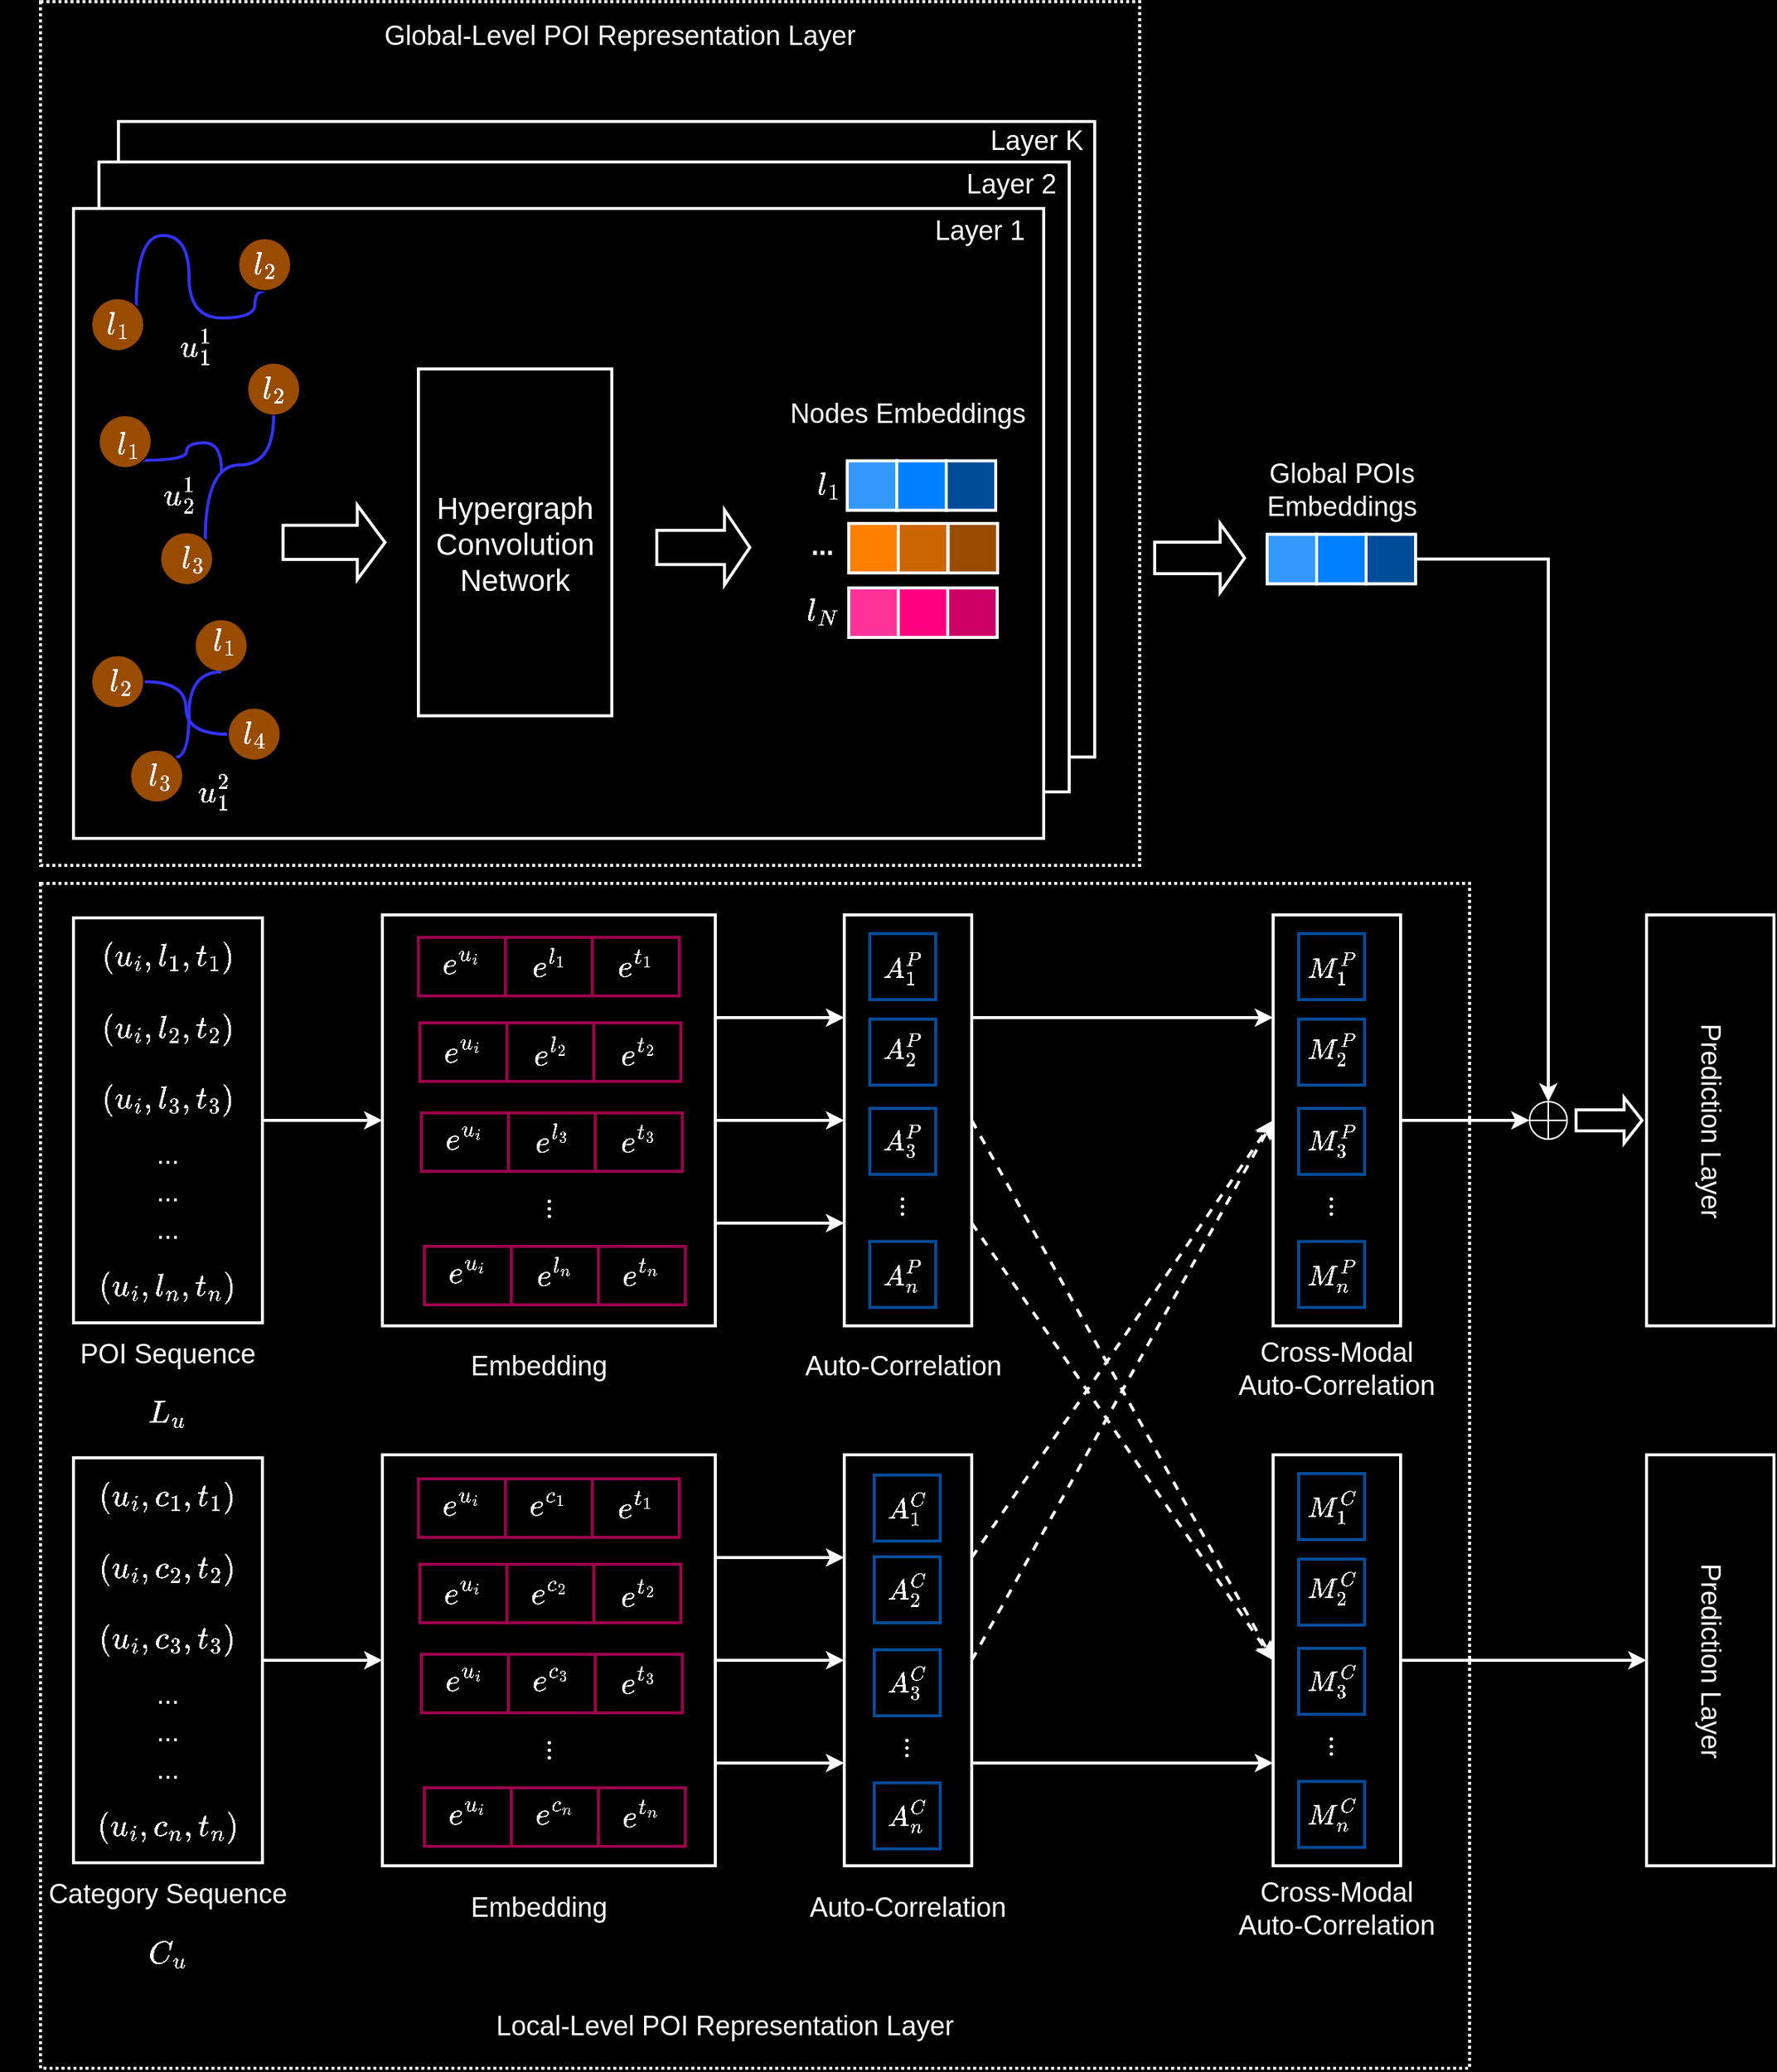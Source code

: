 <mxfile version="21.8.2" type="github">
  <diagram name="第 1 页" id="PNhr8kcbTlroX-baOO0i">
    <mxGraphModel dx="1897" dy="1467" grid="0" gridSize="10" guides="1" tooltips="1" connect="1" arrows="1" fold="1" page="1" pageScale="1" pageWidth="3300" pageHeight="4681" background="#000000" math="1" shadow="0">
      <root>
        <mxCell id="0" />
        <mxCell id="1" parent="0" />
        <mxCell id="PrBTOdZ4H55qHyfsa1yD-319" value="" style="rounded=0;whiteSpace=wrap;html=1;fillColor=none;strokeColor=#FFFFFF;strokeWidth=2;dashed=1;dashPattern=1 1;" vertex="1" parent="1">
          <mxGeometry x="49" y="152.13" width="733" height="575.87" as="geometry" />
        </mxCell>
        <mxCell id="PrBTOdZ4H55qHyfsa1yD-317" value="" style="rounded=0;whiteSpace=wrap;html=1;fillColor=none;strokeColor=#FFFFFF;strokeWidth=2;dashed=1;dashPattern=1 1;" vertex="1" parent="1">
          <mxGeometry x="49" y="740" width="953" height="790" as="geometry" />
        </mxCell>
        <mxCell id="PrBTOdZ4H55qHyfsa1yD-304" value="" style="rounded=0;whiteSpace=wrap;html=1;fillColor=#000000;strokeColor=#FFFFFF;strokeWidth=2;shape=table;startSize=0;container=1;collapsible=0;childLayout=tableLayout;fontSize=16;" vertex="1" parent="1">
          <mxGeometry x="101" y="232" width="651" height="423.75" as="geometry" />
        </mxCell>
        <mxCell id="PrBTOdZ4H55qHyfsa1yD-302" value="" style="rounded=0;whiteSpace=wrap;html=1;fillColor=#000000;strokeColor=#FFFFFF;strokeWidth=2;shape=table;startSize=0;container=1;collapsible=0;childLayout=tableLayout;fontSize=16;" vertex="1" parent="1">
          <mxGeometry x="88" y="259" width="647" height="420" as="geometry" />
        </mxCell>
        <mxCell id="PrBTOdZ4H55qHyfsa1yD-202" value="" style="rounded=0;whiteSpace=wrap;html=1;fillColor=#000000;strokeColor=#FFFFFF;strokeWidth=2;shape=table;startSize=0;container=1;collapsible=0;childLayout=tableLayout;fontSize=16;" vertex="1" parent="1">
          <mxGeometry x="71" y="290" width="647" height="420" as="geometry" />
        </mxCell>
        <mxCell id="PrBTOdZ4H55qHyfsa1yD-89" value="" style="shape=table;startSize=0;container=1;collapsible=0;childLayout=tableLayout;fontSize=16;fillColor=#000000;strokeColor=#99004D;strokeWidth=2;fontColor=#FFFFFF;" vertex="1" parent="1">
          <mxGeometry x="302" y="833" width="174" height="39" as="geometry" />
        </mxCell>
        <mxCell id="PrBTOdZ4H55qHyfsa1yD-90" value="" style="shape=tableRow;horizontal=0;startSize=0;swimlaneHead=0;swimlaneBody=0;strokeColor=inherit;top=0;left=0;bottom=0;right=0;collapsible=0;dropTarget=0;fillColor=none;points=[[0,0.5],[1,0.5]];portConstraint=eastwest;fontSize=16;fontColor=#FFFFFF;" vertex="1" parent="PrBTOdZ4H55qHyfsa1yD-89">
          <mxGeometry width="174" height="39" as="geometry" />
        </mxCell>
        <mxCell id="PrBTOdZ4H55qHyfsa1yD-91" value="" style="shape=partialRectangle;html=1;whiteSpace=wrap;connectable=0;strokeColor=inherit;overflow=hidden;fillColor=none;top=0;left=0;bottom=0;right=0;pointerEvents=1;fontSize=18;fontColor=#FFFFFF;verticalAlign=middle;horizontal=1;" vertex="1" parent="PrBTOdZ4H55qHyfsa1yD-90">
          <mxGeometry width="58" height="39" as="geometry">
            <mxRectangle width="58" height="39" as="alternateBounds" />
          </mxGeometry>
        </mxCell>
        <mxCell id="PrBTOdZ4H55qHyfsa1yD-92" value="" style="shape=partialRectangle;html=1;whiteSpace=wrap;connectable=0;strokeColor=inherit;overflow=hidden;fillColor=none;top=0;left=0;bottom=0;right=0;pointerEvents=1;fontSize=16;fontColor=#FFFFFF;" vertex="1" parent="PrBTOdZ4H55qHyfsa1yD-90">
          <mxGeometry x="58" width="58" height="39" as="geometry">
            <mxRectangle width="58" height="39" as="alternateBounds" />
          </mxGeometry>
        </mxCell>
        <mxCell id="PrBTOdZ4H55qHyfsa1yD-93" value="" style="shape=partialRectangle;html=1;whiteSpace=wrap;connectable=0;strokeColor=inherit;overflow=hidden;fillColor=none;top=0;left=0;bottom=0;right=0;pointerEvents=1;fontSize=16;fontColor=#FFFFFF;" vertex="1" parent="PrBTOdZ4H55qHyfsa1yD-90">
          <mxGeometry x="116" width="58" height="39" as="geometry">
            <mxRectangle width="58" height="39" as="alternateBounds" />
          </mxGeometry>
        </mxCell>
        <mxCell id="PrBTOdZ4H55qHyfsa1yD-137" style="edgeStyle=orthogonalEdgeStyle;rounded=0;orthogonalLoop=1;jettySize=auto;html=1;exitX=1;exitY=0.25;exitDx=0;exitDy=0;entryX=0;entryY=0.25;entryDx=0;entryDy=0;strokeColor=#FFFFFF;strokeWidth=2;" edge="1" parent="1" source="PrBTOdZ4H55qHyfsa1yD-23" target="PrBTOdZ4H55qHyfsa1yD-135">
          <mxGeometry relative="1" as="geometry" />
        </mxCell>
        <mxCell id="PrBTOdZ4H55qHyfsa1yD-138" style="edgeStyle=orthogonalEdgeStyle;rounded=0;orthogonalLoop=1;jettySize=auto;html=1;exitX=1;exitY=0.5;exitDx=0;exitDy=0;entryX=0;entryY=0.5;entryDx=0;entryDy=0;strokeColor=#FFFFFF;strokeWidth=2;" edge="1" parent="1" source="PrBTOdZ4H55qHyfsa1yD-23" target="PrBTOdZ4H55qHyfsa1yD-135">
          <mxGeometry relative="1" as="geometry" />
        </mxCell>
        <mxCell id="PrBTOdZ4H55qHyfsa1yD-139" style="edgeStyle=orthogonalEdgeStyle;rounded=0;orthogonalLoop=1;jettySize=auto;html=1;exitX=1;exitY=0.75;exitDx=0;exitDy=0;entryX=0;entryY=0.75;entryDx=0;entryDy=0;strokeColor=#FFFFFF;strokeWidth=2;" edge="1" parent="1" source="PrBTOdZ4H55qHyfsa1yD-23" target="PrBTOdZ4H55qHyfsa1yD-135">
          <mxGeometry relative="1" as="geometry" />
        </mxCell>
        <mxCell id="PrBTOdZ4H55qHyfsa1yD-23" value="" style="rounded=0;whiteSpace=wrap;html=1;labelBackgroundColor=none;fontColor=#FFFFFF;fillColor=none;strokeColor=#FFFFFF;strokeWidth=2;" vertex="1" parent="1">
          <mxGeometry x="277" y="761" width="222" height="274" as="geometry" />
        </mxCell>
        <mxCell id="PrBTOdZ4H55qHyfsa1yD-132" style="edgeStyle=orthogonalEdgeStyle;rounded=0;orthogonalLoop=1;jettySize=auto;html=1;exitX=1;exitY=0.5;exitDx=0;exitDy=0;entryX=0;entryY=0.5;entryDx=0;entryDy=0;strokeColor=#FFFFFF;strokeWidth=2;" edge="1" parent="1" source="PrBTOdZ4H55qHyfsa1yD-1" target="PrBTOdZ4H55qHyfsa1yD-23">
          <mxGeometry relative="1" as="geometry" />
        </mxCell>
        <mxCell id="PrBTOdZ4H55qHyfsa1yD-1" value="" style="rounded=0;whiteSpace=wrap;html=1;fillColor=none;fontColor=#ffffff;strokeColor=#FFFFFF;strokeWidth=2;fontSize=18;" vertex="1" parent="1">
          <mxGeometry x="71" y="763" width="126" height="270" as="geometry" />
        </mxCell>
        <mxCell id="PrBTOdZ4H55qHyfsa1yD-3" value="POI Sequence&lt;br style=&quot;font-size: 18px;&quot;&gt;$$L_u$$&amp;nbsp;" style="text;html=1;strokeColor=none;fillColor=none;align=center;verticalAlign=middle;whiteSpace=wrap;rounded=0;fontColor=#FFFFFF;fontSize=18;" vertex="1" parent="1">
          <mxGeometry x="22" y="1045" width="224" height="98" as="geometry" />
        </mxCell>
        <mxCell id="PrBTOdZ4H55qHyfsa1yD-6" value="$$(u_i, l_1, t_1)$$" style="text;html=1;strokeColor=none;fillColor=none;align=center;verticalAlign=middle;whiteSpace=wrap;rounded=0;fontColor=#FFFFFF;fontSize=18;" vertex="1" parent="1">
          <mxGeometry x="94" y="769" width="80" height="40" as="geometry" />
        </mxCell>
        <mxCell id="PrBTOdZ4H55qHyfsa1yD-7" value="$$(u_i, l_2, t_2)$$" style="text;html=1;strokeColor=none;fillColor=none;align=center;verticalAlign=middle;whiteSpace=wrap;rounded=0;fontColor=#FFFFFF;fontSize=18;" vertex="1" parent="1">
          <mxGeometry x="94" y="817" width="80" height="40" as="geometry" />
        </mxCell>
        <mxCell id="PrBTOdZ4H55qHyfsa1yD-8" value="$$(u_i, l_3, t_3)$$" style="text;html=1;strokeColor=none;fillColor=none;align=center;verticalAlign=middle;whiteSpace=wrap;rounded=0;fontColor=#FFFFFF;fontSize=18;" vertex="1" parent="1">
          <mxGeometry x="94" y="864" width="80" height="40" as="geometry" />
        </mxCell>
        <mxCell id="PrBTOdZ4H55qHyfsa1yD-9" value="$$(u_i, l_n, t_n)$$" style="text;html=1;strokeColor=none;fillColor=none;align=center;verticalAlign=middle;whiteSpace=wrap;rounded=0;fontColor=#FFFFFF;fontSize=18;" vertex="1" parent="1">
          <mxGeometry x="94" y="989" width="80" height="40" as="geometry" />
        </mxCell>
        <mxCell id="PrBTOdZ4H55qHyfsa1yD-10" value="&lt;font color=&quot;#ffffff&quot; style=&quot;font-size: 18px;&quot;&gt;...&lt;/font&gt;" style="text;html=1;strokeColor=none;fillColor=none;align=center;verticalAlign=middle;whiteSpace=wrap;rounded=0;fontSize=18;" vertex="1" parent="1">
          <mxGeometry x="104" y="931" width="60" height="30" as="geometry" />
        </mxCell>
        <mxCell id="PrBTOdZ4H55qHyfsa1yD-11" value="&lt;font color=&quot;#ffffff&quot; style=&quot;font-size: 18px;&quot;&gt;...&lt;/font&gt;" style="text;html=1;strokeColor=none;fillColor=none;align=center;verticalAlign=middle;whiteSpace=wrap;rounded=0;fontSize=18;" vertex="1" parent="1">
          <mxGeometry x="104" y="956" width="60" height="30" as="geometry" />
        </mxCell>
        <mxCell id="PrBTOdZ4H55qHyfsa1yD-12" value="&lt;font color=&quot;#ffffff&quot; style=&quot;font-size: 18px;&quot;&gt;...&lt;/font&gt;" style="text;html=1;strokeColor=none;fillColor=none;align=center;verticalAlign=middle;whiteSpace=wrap;rounded=0;fontSize=18;" vertex="1" parent="1">
          <mxGeometry x="104" y="906" width="60" height="30" as="geometry" />
        </mxCell>
        <mxCell id="PrBTOdZ4H55qHyfsa1yD-133" style="edgeStyle=orthogonalEdgeStyle;rounded=0;orthogonalLoop=1;jettySize=auto;html=1;exitX=1;exitY=0.5;exitDx=0;exitDy=0;entryX=0;entryY=0.5;entryDx=0;entryDy=0;strokeColor=#FFFFFF;strokeWidth=2;" edge="1" parent="1" source="PrBTOdZ4H55qHyfsa1yD-13" target="PrBTOdZ4H55qHyfsa1yD-102">
          <mxGeometry relative="1" as="geometry" />
        </mxCell>
        <mxCell id="PrBTOdZ4H55qHyfsa1yD-13" value="" style="rounded=0;whiteSpace=wrap;html=1;fillColor=none;fontColor=#ffffff;strokeColor=#FFFFFF;strokeWidth=2;fontSize=18;" vertex="1" parent="1">
          <mxGeometry x="71" y="1123" width="126" height="270" as="geometry" />
        </mxCell>
        <mxCell id="PrBTOdZ4H55qHyfsa1yD-16" value="$$(u_i, c_1, t_1)$$" style="text;html=1;strokeColor=none;fillColor=none;align=center;verticalAlign=middle;whiteSpace=wrap;rounded=0;fontColor=#FFFFFF;fontSize=18;" vertex="1" parent="1">
          <mxGeometry x="94" y="1129" width="80" height="40" as="geometry" />
        </mxCell>
        <mxCell id="PrBTOdZ4H55qHyfsa1yD-17" value="$$(u_i, c_2, t_2)$$" style="text;html=1;strokeColor=none;fillColor=none;align=center;verticalAlign=middle;whiteSpace=wrap;rounded=0;fontColor=#FFFFFF;fontSize=18;" vertex="1" parent="1">
          <mxGeometry x="94" y="1177" width="80" height="40" as="geometry" />
        </mxCell>
        <mxCell id="PrBTOdZ4H55qHyfsa1yD-18" value="$$(u_i, c_3, t_3)$$" style="text;html=1;strokeColor=none;fillColor=none;align=center;verticalAlign=middle;whiteSpace=wrap;rounded=0;fontColor=#FFFFFF;fontSize=18;" vertex="1" parent="1">
          <mxGeometry x="94" y="1224" width="80" height="40" as="geometry" />
        </mxCell>
        <mxCell id="PrBTOdZ4H55qHyfsa1yD-19" value="$$(u_i, c_n, t_n)$$" style="text;html=1;strokeColor=none;fillColor=none;align=center;verticalAlign=middle;whiteSpace=wrap;rounded=0;fontColor=#FFFFFF;fontSize=18;" vertex="1" parent="1">
          <mxGeometry x="94" y="1349" width="80" height="40" as="geometry" />
        </mxCell>
        <mxCell id="PrBTOdZ4H55qHyfsa1yD-20" value="&lt;font color=&quot;#ffffff&quot; style=&quot;font-size: 18px;&quot;&gt;...&lt;/font&gt;" style="text;html=1;strokeColor=none;fillColor=none;align=center;verticalAlign=middle;whiteSpace=wrap;rounded=0;fontSize=18;" vertex="1" parent="1">
          <mxGeometry x="104" y="1291" width="60" height="30" as="geometry" />
        </mxCell>
        <mxCell id="PrBTOdZ4H55qHyfsa1yD-21" value="&lt;font color=&quot;#ffffff&quot; style=&quot;font-size: 18px;&quot;&gt;...&lt;/font&gt;" style="text;html=1;strokeColor=none;fillColor=none;align=center;verticalAlign=middle;whiteSpace=wrap;rounded=0;fontSize=18;" vertex="1" parent="1">
          <mxGeometry x="104" y="1316" width="60" height="30" as="geometry" />
        </mxCell>
        <mxCell id="PrBTOdZ4H55qHyfsa1yD-22" value="&lt;font color=&quot;#ffffff&quot; style=&quot;font-size: 18px;&quot;&gt;...&lt;/font&gt;" style="text;html=1;strokeColor=none;fillColor=none;align=center;verticalAlign=middle;whiteSpace=wrap;rounded=0;fontSize=18;" vertex="1" parent="1">
          <mxGeometry x="104" y="1266" width="60" height="30" as="geometry" />
        </mxCell>
        <mxCell id="PrBTOdZ4H55qHyfsa1yD-37" value="" style="shape=table;startSize=0;container=1;collapsible=0;childLayout=tableLayout;fontSize=16;fillColor=#000000;strokeColor=#99004D;strokeWidth=2;fontColor=#FFFFFF;" vertex="1" parent="1">
          <mxGeometry x="301" y="776" width="174" height="39" as="geometry" />
        </mxCell>
        <mxCell id="PrBTOdZ4H55qHyfsa1yD-38" value="" style="shape=tableRow;horizontal=0;startSize=0;swimlaneHead=0;swimlaneBody=0;strokeColor=inherit;top=0;left=0;bottom=0;right=0;collapsible=0;dropTarget=0;fillColor=none;points=[[0,0.5],[1,0.5]];portConstraint=eastwest;fontSize=16;fontColor=#FFFFFF;" vertex="1" parent="PrBTOdZ4H55qHyfsa1yD-37">
          <mxGeometry width="174" height="39" as="geometry" />
        </mxCell>
        <mxCell id="PrBTOdZ4H55qHyfsa1yD-39" value="" style="shape=partialRectangle;html=1;whiteSpace=wrap;connectable=0;strokeColor=inherit;overflow=hidden;fillColor=none;top=0;left=0;bottom=0;right=0;pointerEvents=1;fontSize=18;fontColor=#FFFFFF;verticalAlign=middle;horizontal=1;" vertex="1" parent="PrBTOdZ4H55qHyfsa1yD-38">
          <mxGeometry width="58" height="39" as="geometry">
            <mxRectangle width="58" height="39" as="alternateBounds" />
          </mxGeometry>
        </mxCell>
        <mxCell id="PrBTOdZ4H55qHyfsa1yD-40" value="" style="shape=partialRectangle;html=1;whiteSpace=wrap;connectable=0;strokeColor=inherit;overflow=hidden;fillColor=none;top=0;left=0;bottom=0;right=0;pointerEvents=1;fontSize=16;fontColor=#FFFFFF;" vertex="1" parent="PrBTOdZ4H55qHyfsa1yD-38">
          <mxGeometry x="58" width="58" height="39" as="geometry">
            <mxRectangle width="58" height="39" as="alternateBounds" />
          </mxGeometry>
        </mxCell>
        <mxCell id="PrBTOdZ4H55qHyfsa1yD-41" value="" style="shape=partialRectangle;html=1;whiteSpace=wrap;connectable=0;strokeColor=inherit;overflow=hidden;fillColor=none;top=0;left=0;bottom=0;right=0;pointerEvents=1;fontSize=16;fontColor=#FFFFFF;" vertex="1" parent="PrBTOdZ4H55qHyfsa1yD-38">
          <mxGeometry x="116" width="58" height="39" as="geometry">
            <mxRectangle width="58" height="39" as="alternateBounds" />
          </mxGeometry>
        </mxCell>
        <mxCell id="PrBTOdZ4H55qHyfsa1yD-59" value="$$e^{u_i}$$" style="text;html=1;strokeColor=none;fillColor=none;align=center;verticalAlign=middle;whiteSpace=wrap;rounded=0;fontColor=#FFFFFF;fontSize=18;" vertex="1" parent="1">
          <mxGeometry x="301" y="775.5" width="58" height="38.5" as="geometry" />
        </mxCell>
        <mxCell id="PrBTOdZ4H55qHyfsa1yD-60" value="$$e^{l_1}$$" style="text;html=1;strokeColor=none;fillColor=none;align=center;verticalAlign=middle;whiteSpace=wrap;rounded=0;fontColor=#FFFFFF;fontSize=18;" vertex="1" parent="1">
          <mxGeometry x="359" y="775.5" width="58" height="38.5" as="geometry" />
        </mxCell>
        <mxCell id="PrBTOdZ4H55qHyfsa1yD-61" value="$$e^{t_1}$$" style="text;html=1;strokeColor=none;fillColor=none;align=center;verticalAlign=middle;whiteSpace=wrap;rounded=0;fontColor=#FFFFFF;fontSize=18;" vertex="1" parent="1">
          <mxGeometry x="417" y="775.5" width="58" height="38.5" as="geometry" />
        </mxCell>
        <mxCell id="PrBTOdZ4H55qHyfsa1yD-67" value="$$e^{u_i}$$" style="text;html=1;strokeColor=none;fillColor=none;align=center;verticalAlign=middle;whiteSpace=wrap;rounded=0;fontColor=#FFFFFF;fontSize=18;" vertex="1" parent="1">
          <mxGeometry x="302" y="834.5" width="58" height="38.5" as="geometry" />
        </mxCell>
        <mxCell id="PrBTOdZ4H55qHyfsa1yD-68" value="$$e^{l_2}$$" style="text;html=1;strokeColor=none;fillColor=none;align=center;verticalAlign=middle;whiteSpace=wrap;rounded=0;fontColor=#FFFFFF;fontSize=18;" vertex="1" parent="1">
          <mxGeometry x="360" y="834.5" width="58" height="38.5" as="geometry" />
        </mxCell>
        <mxCell id="PrBTOdZ4H55qHyfsa1yD-69" value="$$e^{t_2}$$" style="text;html=1;strokeColor=none;fillColor=none;align=center;verticalAlign=middle;whiteSpace=wrap;rounded=0;fontColor=#FFFFFF;fontSize=18;" vertex="1" parent="1">
          <mxGeometry x="419" y="834.5" width="58" height="38.5" as="geometry" />
        </mxCell>
        <mxCell id="PrBTOdZ4H55qHyfsa1yD-70" value="" style="shape=table;startSize=0;container=1;collapsible=0;childLayout=tableLayout;fontSize=16;fillColor=#000000;strokeColor=#99004D;strokeWidth=2;fontColor=#FFFFFF;" vertex="1" parent="1">
          <mxGeometry x="303" y="893" width="174" height="39" as="geometry" />
        </mxCell>
        <mxCell id="PrBTOdZ4H55qHyfsa1yD-71" value="" style="shape=tableRow;horizontal=0;startSize=0;swimlaneHead=0;swimlaneBody=0;strokeColor=inherit;top=0;left=0;bottom=0;right=0;collapsible=0;dropTarget=0;fillColor=none;points=[[0,0.5],[1,0.5]];portConstraint=eastwest;fontSize=16;fontColor=#FFFFFF;" vertex="1" parent="PrBTOdZ4H55qHyfsa1yD-70">
          <mxGeometry width="174" height="39" as="geometry" />
        </mxCell>
        <mxCell id="PrBTOdZ4H55qHyfsa1yD-72" value="" style="shape=partialRectangle;html=1;whiteSpace=wrap;connectable=0;strokeColor=inherit;overflow=hidden;fillColor=none;top=0;left=0;bottom=0;right=0;pointerEvents=1;fontSize=18;fontColor=#FFFFFF;verticalAlign=middle;horizontal=1;" vertex="1" parent="PrBTOdZ4H55qHyfsa1yD-71">
          <mxGeometry width="58" height="39" as="geometry">
            <mxRectangle width="58" height="39" as="alternateBounds" />
          </mxGeometry>
        </mxCell>
        <mxCell id="PrBTOdZ4H55qHyfsa1yD-73" value="" style="shape=partialRectangle;html=1;whiteSpace=wrap;connectable=0;strokeColor=inherit;overflow=hidden;fillColor=none;top=0;left=0;bottom=0;right=0;pointerEvents=1;fontSize=16;fontColor=#FFFFFF;" vertex="1" parent="PrBTOdZ4H55qHyfsa1yD-71">
          <mxGeometry x="58" width="58" height="39" as="geometry">
            <mxRectangle width="58" height="39" as="alternateBounds" />
          </mxGeometry>
        </mxCell>
        <mxCell id="PrBTOdZ4H55qHyfsa1yD-74" value="" style="shape=partialRectangle;html=1;whiteSpace=wrap;connectable=0;strokeColor=inherit;overflow=hidden;fillColor=none;top=0;left=0;bottom=0;right=0;pointerEvents=1;fontSize=16;fontColor=#FFFFFF;" vertex="1" parent="PrBTOdZ4H55qHyfsa1yD-71">
          <mxGeometry x="116" width="58" height="39" as="geometry">
            <mxRectangle width="58" height="39" as="alternateBounds" />
          </mxGeometry>
        </mxCell>
        <mxCell id="PrBTOdZ4H55qHyfsa1yD-75" value="$$e^{u_i}$$" style="text;html=1;strokeColor=none;fillColor=none;align=center;verticalAlign=middle;whiteSpace=wrap;rounded=0;fontColor=#FFFFFF;fontSize=18;" vertex="1" parent="1">
          <mxGeometry x="303" y="892.5" width="58" height="38.5" as="geometry" />
        </mxCell>
        <mxCell id="PrBTOdZ4H55qHyfsa1yD-76" value="$$e^{l_3}$$" style="text;html=1;strokeColor=none;fillColor=none;align=center;verticalAlign=middle;whiteSpace=wrap;rounded=0;fontColor=#FFFFFF;fontSize=18;" vertex="1" parent="1">
          <mxGeometry x="361" y="892.5" width="58" height="38.5" as="geometry" />
        </mxCell>
        <mxCell id="PrBTOdZ4H55qHyfsa1yD-77" value="$$e^{t_3}$$" style="text;html=1;strokeColor=none;fillColor=none;align=center;verticalAlign=middle;whiteSpace=wrap;rounded=0;fontColor=#FFFFFF;fontSize=18;" vertex="1" parent="1">
          <mxGeometry x="419" y="892.5" width="58" height="38.5" as="geometry" />
        </mxCell>
        <mxCell id="PrBTOdZ4H55qHyfsa1yD-78" value="" style="shape=table;startSize=0;container=1;collapsible=0;childLayout=tableLayout;fontSize=16;fillColor=#000000;strokeColor=#99004D;strokeWidth=2;fontColor=#FFFFFF;" vertex="1" parent="1">
          <mxGeometry x="305" y="982" width="174" height="39" as="geometry" />
        </mxCell>
        <mxCell id="PrBTOdZ4H55qHyfsa1yD-79" value="" style="shape=tableRow;horizontal=0;startSize=0;swimlaneHead=0;swimlaneBody=0;strokeColor=inherit;top=0;left=0;bottom=0;right=0;collapsible=0;dropTarget=0;fillColor=none;points=[[0,0.5],[1,0.5]];portConstraint=eastwest;fontSize=16;fontColor=#FFFFFF;" vertex="1" parent="PrBTOdZ4H55qHyfsa1yD-78">
          <mxGeometry width="174" height="39" as="geometry" />
        </mxCell>
        <mxCell id="PrBTOdZ4H55qHyfsa1yD-80" value="" style="shape=partialRectangle;html=1;whiteSpace=wrap;connectable=0;strokeColor=inherit;overflow=hidden;fillColor=none;top=0;left=0;bottom=0;right=0;pointerEvents=1;fontSize=18;fontColor=#FFFFFF;verticalAlign=middle;horizontal=1;" vertex="1" parent="PrBTOdZ4H55qHyfsa1yD-79">
          <mxGeometry width="58" height="39" as="geometry">
            <mxRectangle width="58" height="39" as="alternateBounds" />
          </mxGeometry>
        </mxCell>
        <mxCell id="PrBTOdZ4H55qHyfsa1yD-81" value="" style="shape=partialRectangle;html=1;whiteSpace=wrap;connectable=0;strokeColor=inherit;overflow=hidden;fillColor=none;top=0;left=0;bottom=0;right=0;pointerEvents=1;fontSize=16;fontColor=#FFFFFF;" vertex="1" parent="PrBTOdZ4H55qHyfsa1yD-79">
          <mxGeometry x="58" width="58" height="39" as="geometry">
            <mxRectangle width="58" height="39" as="alternateBounds" />
          </mxGeometry>
        </mxCell>
        <mxCell id="PrBTOdZ4H55qHyfsa1yD-82" value="" style="shape=partialRectangle;html=1;whiteSpace=wrap;connectable=0;strokeColor=inherit;overflow=hidden;fillColor=none;top=0;left=0;bottom=0;right=0;pointerEvents=1;fontSize=16;fontColor=#FFFFFF;" vertex="1" parent="PrBTOdZ4H55qHyfsa1yD-79">
          <mxGeometry x="116" width="58" height="39" as="geometry">
            <mxRectangle width="58" height="39" as="alternateBounds" />
          </mxGeometry>
        </mxCell>
        <mxCell id="PrBTOdZ4H55qHyfsa1yD-83" value="$$e^{u_i}$$" style="text;html=1;strokeColor=none;fillColor=none;align=center;verticalAlign=middle;whiteSpace=wrap;rounded=0;fontColor=#FFFFFF;fontSize=18;" vertex="1" parent="1">
          <mxGeometry x="305" y="981.5" width="58" height="38.5" as="geometry" />
        </mxCell>
        <mxCell id="PrBTOdZ4H55qHyfsa1yD-84" value="$$e^{l_n}$$" style="text;html=1;strokeColor=none;fillColor=none;align=center;verticalAlign=middle;whiteSpace=wrap;rounded=0;fontColor=#FFFFFF;fontSize=18;" vertex="1" parent="1">
          <mxGeometry x="363" y="981.5" width="58" height="38.5" as="geometry" />
        </mxCell>
        <mxCell id="PrBTOdZ4H55qHyfsa1yD-85" value="$$e^{t_n}$$" style="text;html=1;strokeColor=none;fillColor=none;align=center;verticalAlign=middle;whiteSpace=wrap;rounded=0;fontColor=#FFFFFF;fontSize=18;" vertex="1" parent="1">
          <mxGeometry x="421" y="981.5" width="58" height="38.5" as="geometry" />
        </mxCell>
        <mxCell id="PrBTOdZ4H55qHyfsa1yD-88" value="..." style="text;html=1;strokeColor=none;fillColor=none;align=center;verticalAlign=middle;whiteSpace=wrap;rounded=0;fontColor=#FFFFFF;fontSize=20;horizontal=0;fontFamily=Times New Roman;" vertex="1" parent="1">
          <mxGeometry x="361" y="932" width="40" height="51" as="geometry" />
        </mxCell>
        <mxCell id="PrBTOdZ4H55qHyfsa1yD-96" value="Embedding" style="text;html=1;strokeColor=none;fillColor=none;align=center;verticalAlign=middle;whiteSpace=wrap;rounded=0;fontColor=#FFFFFF;fontSize=18;" vertex="1" parent="1">
          <mxGeometry x="320.5" y="1043" width="121" height="37" as="geometry" />
        </mxCell>
        <mxCell id="PrBTOdZ4H55qHyfsa1yD-97" value="" style="shape=table;startSize=0;container=1;collapsible=0;childLayout=tableLayout;fontSize=16;fillColor=#000000;strokeColor=#99004D;strokeWidth=2;fontColor=#FFFFFF;" vertex="1" parent="1">
          <mxGeometry x="302" y="1194" width="174" height="39" as="geometry" />
        </mxCell>
        <mxCell id="PrBTOdZ4H55qHyfsa1yD-98" value="" style="shape=tableRow;horizontal=0;startSize=0;swimlaneHead=0;swimlaneBody=0;strokeColor=inherit;top=0;left=0;bottom=0;right=0;collapsible=0;dropTarget=0;fillColor=none;points=[[0,0.5],[1,0.5]];portConstraint=eastwest;fontSize=16;fontColor=#FFFFFF;" vertex="1" parent="PrBTOdZ4H55qHyfsa1yD-97">
          <mxGeometry width="174" height="39" as="geometry" />
        </mxCell>
        <mxCell id="PrBTOdZ4H55qHyfsa1yD-99" value="" style="shape=partialRectangle;html=1;whiteSpace=wrap;connectable=0;strokeColor=inherit;overflow=hidden;fillColor=none;top=0;left=0;bottom=0;right=0;pointerEvents=1;fontSize=18;fontColor=#FFFFFF;verticalAlign=middle;horizontal=1;" vertex="1" parent="PrBTOdZ4H55qHyfsa1yD-98">
          <mxGeometry width="58" height="39" as="geometry">
            <mxRectangle width="58" height="39" as="alternateBounds" />
          </mxGeometry>
        </mxCell>
        <mxCell id="PrBTOdZ4H55qHyfsa1yD-100" value="" style="shape=partialRectangle;html=1;whiteSpace=wrap;connectable=0;strokeColor=inherit;overflow=hidden;fillColor=none;top=0;left=0;bottom=0;right=0;pointerEvents=1;fontSize=16;fontColor=#FFFFFF;" vertex="1" parent="PrBTOdZ4H55qHyfsa1yD-98">
          <mxGeometry x="58" width="58" height="39" as="geometry">
            <mxRectangle width="58" height="39" as="alternateBounds" />
          </mxGeometry>
        </mxCell>
        <mxCell id="PrBTOdZ4H55qHyfsa1yD-101" value="" style="shape=partialRectangle;html=1;whiteSpace=wrap;connectable=0;strokeColor=inherit;overflow=hidden;fillColor=none;top=0;left=0;bottom=0;right=0;pointerEvents=1;fontSize=16;fontColor=#FFFFFF;" vertex="1" parent="PrBTOdZ4H55qHyfsa1yD-98">
          <mxGeometry x="116" width="58" height="39" as="geometry">
            <mxRectangle width="58" height="39" as="alternateBounds" />
          </mxGeometry>
        </mxCell>
        <mxCell id="PrBTOdZ4H55qHyfsa1yD-140" style="edgeStyle=orthogonalEdgeStyle;rounded=0;orthogonalLoop=1;jettySize=auto;html=1;exitX=1;exitY=0.25;exitDx=0;exitDy=0;entryX=0;entryY=0.25;entryDx=0;entryDy=0;strokeColor=#FFFFFF;strokeWidth=2;" edge="1" parent="1" source="PrBTOdZ4H55qHyfsa1yD-102" target="PrBTOdZ4H55qHyfsa1yD-136">
          <mxGeometry relative="1" as="geometry" />
        </mxCell>
        <mxCell id="PrBTOdZ4H55qHyfsa1yD-141" style="edgeStyle=orthogonalEdgeStyle;rounded=0;orthogonalLoop=1;jettySize=auto;html=1;exitX=1;exitY=0.5;exitDx=0;exitDy=0;entryX=0;entryY=0.5;entryDx=0;entryDy=0;strokeColor=#FFFFFF;strokeWidth=2;" edge="1" parent="1" source="PrBTOdZ4H55qHyfsa1yD-102" target="PrBTOdZ4H55qHyfsa1yD-136">
          <mxGeometry relative="1" as="geometry" />
        </mxCell>
        <mxCell id="PrBTOdZ4H55qHyfsa1yD-143" style="edgeStyle=orthogonalEdgeStyle;rounded=0;orthogonalLoop=1;jettySize=auto;html=1;exitX=1;exitY=0.75;exitDx=0;exitDy=0;entryX=0;entryY=0.75;entryDx=0;entryDy=0;strokeColor=#FFFFFF;strokeWidth=2;" edge="1" parent="1" source="PrBTOdZ4H55qHyfsa1yD-102" target="PrBTOdZ4H55qHyfsa1yD-136">
          <mxGeometry relative="1" as="geometry" />
        </mxCell>
        <mxCell id="PrBTOdZ4H55qHyfsa1yD-102" value="" style="rounded=0;whiteSpace=wrap;html=1;labelBackgroundColor=none;fontColor=#FFFFFF;fillColor=none;strokeColor=#FFFFFF;strokeWidth=2;" vertex="1" parent="1">
          <mxGeometry x="277" y="1121" width="222" height="274" as="geometry" />
        </mxCell>
        <mxCell id="PrBTOdZ4H55qHyfsa1yD-103" value="" style="shape=table;startSize=0;container=1;collapsible=0;childLayout=tableLayout;fontSize=16;fillColor=#000000;strokeColor=#99004D;strokeWidth=2;fontColor=#FFFFFF;" vertex="1" parent="1">
          <mxGeometry x="301" y="1137" width="174" height="39" as="geometry" />
        </mxCell>
        <mxCell id="PrBTOdZ4H55qHyfsa1yD-104" value="" style="shape=tableRow;horizontal=0;startSize=0;swimlaneHead=0;swimlaneBody=0;strokeColor=inherit;top=0;left=0;bottom=0;right=0;collapsible=0;dropTarget=0;fillColor=none;points=[[0,0.5],[1,0.5]];portConstraint=eastwest;fontSize=16;fontColor=#FFFFFF;" vertex="1" parent="PrBTOdZ4H55qHyfsa1yD-103">
          <mxGeometry width="174" height="39" as="geometry" />
        </mxCell>
        <mxCell id="PrBTOdZ4H55qHyfsa1yD-105" value="" style="shape=partialRectangle;html=1;whiteSpace=wrap;connectable=0;strokeColor=inherit;overflow=hidden;fillColor=none;top=0;left=0;bottom=0;right=0;pointerEvents=1;fontSize=18;fontColor=#FFFFFF;verticalAlign=middle;horizontal=1;" vertex="1" parent="PrBTOdZ4H55qHyfsa1yD-104">
          <mxGeometry width="58" height="39" as="geometry">
            <mxRectangle width="58" height="39" as="alternateBounds" />
          </mxGeometry>
        </mxCell>
        <mxCell id="PrBTOdZ4H55qHyfsa1yD-106" value="" style="shape=partialRectangle;html=1;whiteSpace=wrap;connectable=0;strokeColor=inherit;overflow=hidden;fillColor=none;top=0;left=0;bottom=0;right=0;pointerEvents=1;fontSize=16;fontColor=#FFFFFF;" vertex="1" parent="PrBTOdZ4H55qHyfsa1yD-104">
          <mxGeometry x="58" width="58" height="39" as="geometry">
            <mxRectangle width="58" height="39" as="alternateBounds" />
          </mxGeometry>
        </mxCell>
        <mxCell id="PrBTOdZ4H55qHyfsa1yD-107" value="" style="shape=partialRectangle;html=1;whiteSpace=wrap;connectable=0;strokeColor=inherit;overflow=hidden;fillColor=none;top=0;left=0;bottom=0;right=0;pointerEvents=1;fontSize=16;fontColor=#FFFFFF;" vertex="1" parent="PrBTOdZ4H55qHyfsa1yD-104">
          <mxGeometry x="116" width="58" height="39" as="geometry">
            <mxRectangle width="58" height="39" as="alternateBounds" />
          </mxGeometry>
        </mxCell>
        <mxCell id="PrBTOdZ4H55qHyfsa1yD-108" value="$$e^{u_i}$$" style="text;html=1;strokeColor=none;fillColor=none;align=center;verticalAlign=middle;whiteSpace=wrap;rounded=0;fontColor=#FFFFFF;fontSize=18;" vertex="1" parent="1">
          <mxGeometry x="301" y="1136.5" width="58" height="38.5" as="geometry" />
        </mxCell>
        <mxCell id="PrBTOdZ4H55qHyfsa1yD-109" value="$$e^{c_1}$$" style="text;html=1;strokeColor=none;fillColor=none;align=center;verticalAlign=middle;whiteSpace=wrap;rounded=0;fontColor=#FFFFFF;fontSize=18;" vertex="1" parent="1">
          <mxGeometry x="359" y="1136.5" width="58" height="38.5" as="geometry" />
        </mxCell>
        <mxCell id="PrBTOdZ4H55qHyfsa1yD-110" value="$$e^{t_1}$$" style="text;html=1;strokeColor=none;fillColor=none;align=center;verticalAlign=middle;whiteSpace=wrap;rounded=0;fontColor=#FFFFFF;fontSize=18;" vertex="1" parent="1">
          <mxGeometry x="417" y="1136.5" width="58" height="38.5" as="geometry" />
        </mxCell>
        <mxCell id="PrBTOdZ4H55qHyfsa1yD-111" value="$$e^{u_i}$$" style="text;html=1;strokeColor=none;fillColor=none;align=center;verticalAlign=middle;whiteSpace=wrap;rounded=0;fontColor=#FFFFFF;fontSize=18;" vertex="1" parent="1">
          <mxGeometry x="302" y="1195.5" width="58" height="38.5" as="geometry" />
        </mxCell>
        <mxCell id="PrBTOdZ4H55qHyfsa1yD-112" value="$$e^{c_2}$$" style="text;html=1;strokeColor=none;fillColor=none;align=center;verticalAlign=middle;whiteSpace=wrap;rounded=0;fontColor=#FFFFFF;fontSize=18;" vertex="1" parent="1">
          <mxGeometry x="360" y="1195.5" width="58" height="38.5" as="geometry" />
        </mxCell>
        <mxCell id="PrBTOdZ4H55qHyfsa1yD-113" value="$$e^{t_2}$$" style="text;html=1;strokeColor=none;fillColor=none;align=center;verticalAlign=middle;whiteSpace=wrap;rounded=0;fontColor=#FFFFFF;fontSize=18;" vertex="1" parent="1">
          <mxGeometry x="419" y="1195.5" width="58" height="38.5" as="geometry" />
        </mxCell>
        <mxCell id="PrBTOdZ4H55qHyfsa1yD-114" value="" style="shape=table;startSize=0;container=1;collapsible=0;childLayout=tableLayout;fontSize=16;fillColor=#000000;strokeColor=#99004D;strokeWidth=2;fontColor=#FFFFFF;" vertex="1" parent="1">
          <mxGeometry x="303" y="1254" width="174" height="39" as="geometry" />
        </mxCell>
        <mxCell id="PrBTOdZ4H55qHyfsa1yD-115" value="" style="shape=tableRow;horizontal=0;startSize=0;swimlaneHead=0;swimlaneBody=0;strokeColor=inherit;top=0;left=0;bottom=0;right=0;collapsible=0;dropTarget=0;fillColor=none;points=[[0,0.5],[1,0.5]];portConstraint=eastwest;fontSize=16;fontColor=#FFFFFF;" vertex="1" parent="PrBTOdZ4H55qHyfsa1yD-114">
          <mxGeometry width="174" height="39" as="geometry" />
        </mxCell>
        <mxCell id="PrBTOdZ4H55qHyfsa1yD-116" value="" style="shape=partialRectangle;html=1;whiteSpace=wrap;connectable=0;strokeColor=inherit;overflow=hidden;fillColor=none;top=0;left=0;bottom=0;right=0;pointerEvents=1;fontSize=18;fontColor=#FFFFFF;verticalAlign=middle;horizontal=1;" vertex="1" parent="PrBTOdZ4H55qHyfsa1yD-115">
          <mxGeometry width="58" height="39" as="geometry">
            <mxRectangle width="58" height="39" as="alternateBounds" />
          </mxGeometry>
        </mxCell>
        <mxCell id="PrBTOdZ4H55qHyfsa1yD-117" value="" style="shape=partialRectangle;html=1;whiteSpace=wrap;connectable=0;strokeColor=inherit;overflow=hidden;fillColor=none;top=0;left=0;bottom=0;right=0;pointerEvents=1;fontSize=16;fontColor=#FFFFFF;" vertex="1" parent="PrBTOdZ4H55qHyfsa1yD-115">
          <mxGeometry x="58" width="58" height="39" as="geometry">
            <mxRectangle width="58" height="39" as="alternateBounds" />
          </mxGeometry>
        </mxCell>
        <mxCell id="PrBTOdZ4H55qHyfsa1yD-118" value="" style="shape=partialRectangle;html=1;whiteSpace=wrap;connectable=0;strokeColor=inherit;overflow=hidden;fillColor=none;top=0;left=0;bottom=0;right=0;pointerEvents=1;fontSize=16;fontColor=#FFFFFF;" vertex="1" parent="PrBTOdZ4H55qHyfsa1yD-115">
          <mxGeometry x="116" width="58" height="39" as="geometry">
            <mxRectangle width="58" height="39" as="alternateBounds" />
          </mxGeometry>
        </mxCell>
        <mxCell id="PrBTOdZ4H55qHyfsa1yD-119" value="$$e^{u_i}$$" style="text;html=1;strokeColor=none;fillColor=none;align=center;verticalAlign=middle;whiteSpace=wrap;rounded=0;fontColor=#FFFFFF;fontSize=18;" vertex="1" parent="1">
          <mxGeometry x="303" y="1253.5" width="58" height="38.5" as="geometry" />
        </mxCell>
        <mxCell id="PrBTOdZ4H55qHyfsa1yD-120" value="$$e^{c_3}$$" style="text;html=1;strokeColor=none;fillColor=none;align=center;verticalAlign=middle;whiteSpace=wrap;rounded=0;fontColor=#FFFFFF;fontSize=18;" vertex="1" parent="1">
          <mxGeometry x="361" y="1253.5" width="58" height="38.5" as="geometry" />
        </mxCell>
        <mxCell id="PrBTOdZ4H55qHyfsa1yD-121" value="$$e^{t_3}$$" style="text;html=1;strokeColor=none;fillColor=none;align=center;verticalAlign=middle;whiteSpace=wrap;rounded=0;fontColor=#FFFFFF;fontSize=18;" vertex="1" parent="1">
          <mxGeometry x="419" y="1253.5" width="58" height="38.5" as="geometry" />
        </mxCell>
        <mxCell id="PrBTOdZ4H55qHyfsa1yD-122" value="" style="shape=table;startSize=0;container=1;collapsible=0;childLayout=tableLayout;fontSize=16;fillColor=#000000;strokeColor=#99004D;strokeWidth=2;fontColor=#FFFFFF;" vertex="1" parent="1">
          <mxGeometry x="305" y="1343" width="174" height="39" as="geometry" />
        </mxCell>
        <mxCell id="PrBTOdZ4H55qHyfsa1yD-123" value="" style="shape=tableRow;horizontal=0;startSize=0;swimlaneHead=0;swimlaneBody=0;strokeColor=inherit;top=0;left=0;bottom=0;right=0;collapsible=0;dropTarget=0;fillColor=none;points=[[0,0.5],[1,0.5]];portConstraint=eastwest;fontSize=16;fontColor=#FFFFFF;" vertex="1" parent="PrBTOdZ4H55qHyfsa1yD-122">
          <mxGeometry width="174" height="39" as="geometry" />
        </mxCell>
        <mxCell id="PrBTOdZ4H55qHyfsa1yD-124" value="" style="shape=partialRectangle;html=1;whiteSpace=wrap;connectable=0;strokeColor=inherit;overflow=hidden;fillColor=none;top=0;left=0;bottom=0;right=0;pointerEvents=1;fontSize=18;fontColor=#FFFFFF;verticalAlign=middle;horizontal=1;" vertex="1" parent="PrBTOdZ4H55qHyfsa1yD-123">
          <mxGeometry width="58" height="39" as="geometry">
            <mxRectangle width="58" height="39" as="alternateBounds" />
          </mxGeometry>
        </mxCell>
        <mxCell id="PrBTOdZ4H55qHyfsa1yD-125" value="" style="shape=partialRectangle;html=1;whiteSpace=wrap;connectable=0;strokeColor=inherit;overflow=hidden;fillColor=none;top=0;left=0;bottom=0;right=0;pointerEvents=1;fontSize=16;fontColor=#FFFFFF;" vertex="1" parent="PrBTOdZ4H55qHyfsa1yD-123">
          <mxGeometry x="58" width="58" height="39" as="geometry">
            <mxRectangle width="58" height="39" as="alternateBounds" />
          </mxGeometry>
        </mxCell>
        <mxCell id="PrBTOdZ4H55qHyfsa1yD-126" value="" style="shape=partialRectangle;html=1;whiteSpace=wrap;connectable=0;strokeColor=inherit;overflow=hidden;fillColor=none;top=0;left=0;bottom=0;right=0;pointerEvents=1;fontSize=16;fontColor=#FFFFFF;" vertex="1" parent="PrBTOdZ4H55qHyfsa1yD-123">
          <mxGeometry x="116" width="58" height="39" as="geometry">
            <mxRectangle width="58" height="39" as="alternateBounds" />
          </mxGeometry>
        </mxCell>
        <mxCell id="PrBTOdZ4H55qHyfsa1yD-127" value="$$e^{u_i}$$" style="text;html=1;strokeColor=none;fillColor=none;align=center;verticalAlign=middle;whiteSpace=wrap;rounded=0;fontColor=#FFFFFF;fontSize=18;" vertex="1" parent="1">
          <mxGeometry x="305" y="1342.5" width="58" height="38.5" as="geometry" />
        </mxCell>
        <mxCell id="PrBTOdZ4H55qHyfsa1yD-128" value="$$e^{c_n}$$" style="text;html=1;strokeColor=none;fillColor=none;align=center;verticalAlign=middle;whiteSpace=wrap;rounded=0;fontColor=#FFFFFF;fontSize=18;" vertex="1" parent="1">
          <mxGeometry x="363" y="1342.5" width="58" height="38.5" as="geometry" />
        </mxCell>
        <mxCell id="PrBTOdZ4H55qHyfsa1yD-129" value="$$e^{t_n}$$" style="text;html=1;strokeColor=none;fillColor=none;align=center;verticalAlign=middle;whiteSpace=wrap;rounded=0;fontColor=#FFFFFF;fontSize=18;" vertex="1" parent="1">
          <mxGeometry x="421" y="1342.5" width="58" height="38.5" as="geometry" />
        </mxCell>
        <mxCell id="PrBTOdZ4H55qHyfsa1yD-130" value="..." style="text;html=1;strokeColor=none;fillColor=none;align=center;verticalAlign=middle;whiteSpace=wrap;rounded=0;fontColor=#FFFFFF;fontSize=20;horizontal=0;fontFamily=Times New Roman;" vertex="1" parent="1">
          <mxGeometry x="361" y="1293" width="40" height="51" as="geometry" />
        </mxCell>
        <mxCell id="PrBTOdZ4H55qHyfsa1yD-131" value="Embedding" style="text;html=1;strokeColor=none;fillColor=none;align=center;verticalAlign=middle;whiteSpace=wrap;rounded=0;fontColor=#FFFFFF;fontSize=18;" vertex="1" parent="1">
          <mxGeometry x="320.5" y="1404" width="121" height="37" as="geometry" />
        </mxCell>
        <mxCell id="PrBTOdZ4H55qHyfsa1yD-186" style="edgeStyle=orthogonalEdgeStyle;rounded=0;orthogonalLoop=1;jettySize=auto;html=1;exitX=1;exitY=0.25;exitDx=0;exitDy=0;entryX=0;entryY=0.25;entryDx=0;entryDy=0;strokeColor=#FFFFFF;strokeWidth=2;" edge="1" parent="1" source="PrBTOdZ4H55qHyfsa1yD-135" target="PrBTOdZ4H55qHyfsa1yD-164">
          <mxGeometry relative="1" as="geometry" />
        </mxCell>
        <mxCell id="PrBTOdZ4H55qHyfsa1yD-190" style="rounded=0;orthogonalLoop=1;jettySize=auto;html=1;exitX=1;exitY=0.5;exitDx=0;exitDy=0;entryX=0;entryY=0.5;entryDx=0;entryDy=0;strokeColor=#FFFFFF;strokeWidth=2;dashed=1;" edge="1" parent="1" source="PrBTOdZ4H55qHyfsa1yD-135" target="PrBTOdZ4H55qHyfsa1yD-175">
          <mxGeometry relative="1" as="geometry" />
        </mxCell>
        <mxCell id="PrBTOdZ4H55qHyfsa1yD-191" style="rounded=0;orthogonalLoop=1;jettySize=auto;html=1;exitX=1;exitY=0.75;exitDx=0;exitDy=0;entryX=0;entryY=0.5;entryDx=0;entryDy=0;strokeColor=#FFFFFF;strokeWidth=2;dashed=1;" edge="1" parent="1" source="PrBTOdZ4H55qHyfsa1yD-135" target="PrBTOdZ4H55qHyfsa1yD-175">
          <mxGeometry relative="1" as="geometry" />
        </mxCell>
        <mxCell id="PrBTOdZ4H55qHyfsa1yD-135" value="" style="rounded=0;whiteSpace=wrap;html=1;labelBackgroundColor=none;fontColor=#FFFFFF;fillColor=none;strokeColor=#FFFFFF;strokeWidth=2;" vertex="1" parent="1">
          <mxGeometry x="585" y="761" width="85" height="274" as="geometry" />
        </mxCell>
        <mxCell id="PrBTOdZ4H55qHyfsa1yD-189" style="edgeStyle=orthogonalEdgeStyle;rounded=0;orthogonalLoop=1;jettySize=auto;html=1;exitX=1;exitY=0.75;exitDx=0;exitDy=0;entryX=0;entryY=0.75;entryDx=0;entryDy=0;strokeColor=#FFFFFF;strokeWidth=2;" edge="1" parent="1" source="PrBTOdZ4H55qHyfsa1yD-136" target="PrBTOdZ4H55qHyfsa1yD-175">
          <mxGeometry relative="1" as="geometry" />
        </mxCell>
        <mxCell id="PrBTOdZ4H55qHyfsa1yD-192" style="rounded=0;orthogonalLoop=1;jettySize=auto;html=1;exitX=1;exitY=0.5;exitDx=0;exitDy=0;entryX=0;entryY=0.5;entryDx=0;entryDy=0;strokeColor=#FFFFFF;strokeWidth=2;dashed=1;" edge="1" parent="1" source="PrBTOdZ4H55qHyfsa1yD-136" target="PrBTOdZ4H55qHyfsa1yD-164">
          <mxGeometry relative="1" as="geometry" />
        </mxCell>
        <mxCell id="PrBTOdZ4H55qHyfsa1yD-194" style="rounded=0;orthogonalLoop=1;jettySize=auto;html=1;exitX=1;exitY=0.25;exitDx=0;exitDy=0;entryX=0;entryY=0.5;entryDx=0;entryDy=0;strokeColor=#FFFFFF;strokeWidth=2;dashed=1;" edge="1" parent="1" source="PrBTOdZ4H55qHyfsa1yD-136" target="PrBTOdZ4H55qHyfsa1yD-164">
          <mxGeometry relative="1" as="geometry" />
        </mxCell>
        <mxCell id="PrBTOdZ4H55qHyfsa1yD-136" value="" style="rounded=0;whiteSpace=wrap;html=1;labelBackgroundColor=none;fontColor=#FFFFFF;fillColor=none;strokeColor=#FFFFFF;strokeWidth=2;" vertex="1" parent="1">
          <mxGeometry x="585" y="1121" width="85" height="274" as="geometry" />
        </mxCell>
        <mxCell id="PrBTOdZ4H55qHyfsa1yD-144" value="" style="rounded=0;whiteSpace=wrap;html=1;fillColor=#000000;strokeColor=#004C99;strokeWidth=2;" vertex="1" parent="1">
          <mxGeometry x="602" y="773.5" width="44" height="44" as="geometry" />
        </mxCell>
        <mxCell id="PrBTOdZ4H55qHyfsa1yD-145" value="$$A^P_1$$" style="text;html=1;strokeColor=none;fillColor=none;align=center;verticalAlign=middle;whiteSpace=wrap;rounded=0;fontColor=#FFFFFF;fontSize=16;" vertex="1" parent="1">
          <mxGeometry x="602" y="773.5" width="44" height="44" as="geometry" />
        </mxCell>
        <mxCell id="PrBTOdZ4H55qHyfsa1yD-146" value="" style="rounded=0;whiteSpace=wrap;html=1;fillColor=#000000;strokeColor=#004C99;strokeWidth=2;" vertex="1" parent="1">
          <mxGeometry x="602" y="830.5" width="44" height="44" as="geometry" />
        </mxCell>
        <mxCell id="PrBTOdZ4H55qHyfsa1yD-147" value="$$A^P_2$$" style="text;html=1;strokeColor=none;fillColor=none;align=center;verticalAlign=middle;whiteSpace=wrap;rounded=0;fontColor=#FFFFFF;fontSize=16;" vertex="1" parent="1">
          <mxGeometry x="602" y="828" width="44" height="44" as="geometry" />
        </mxCell>
        <mxCell id="PrBTOdZ4H55qHyfsa1yD-148" value="" style="rounded=0;whiteSpace=wrap;html=1;fillColor=#000000;strokeColor=#004C99;strokeWidth=2;" vertex="1" parent="1">
          <mxGeometry x="602" y="890" width="44" height="44" as="geometry" />
        </mxCell>
        <mxCell id="PrBTOdZ4H55qHyfsa1yD-149" value="$$A^P_3$$" style="text;html=1;strokeColor=none;fillColor=none;align=center;verticalAlign=middle;whiteSpace=wrap;rounded=0;fontColor=#FFFFFF;fontSize=16;" vertex="1" parent="1">
          <mxGeometry x="602" y="890" width="44" height="44" as="geometry" />
        </mxCell>
        <mxCell id="PrBTOdZ4H55qHyfsa1yD-150" value="" style="rounded=0;whiteSpace=wrap;html=1;fillColor=#000000;strokeColor=#004C99;strokeWidth=2;" vertex="1" parent="1">
          <mxGeometry x="602" y="978.75" width="44" height="44" as="geometry" />
        </mxCell>
        <mxCell id="PrBTOdZ4H55qHyfsa1yD-151" value="$$A^P_n$$" style="text;html=1;strokeColor=none;fillColor=none;align=center;verticalAlign=middle;whiteSpace=wrap;rounded=0;fontColor=#FFFFFF;fontSize=16;" vertex="1" parent="1">
          <mxGeometry x="602" y="978.75" width="44" height="44" as="geometry" />
        </mxCell>
        <mxCell id="PrBTOdZ4H55qHyfsa1yD-152" value="..." style="text;html=1;strokeColor=none;fillColor=none;align=center;verticalAlign=middle;whiteSpace=wrap;rounded=0;fontColor=#FFFFFF;fontSize=20;horizontal=0;fontFamily=Times New Roman;" vertex="1" parent="1">
          <mxGeometry x="597" y="930.5" width="40" height="51" as="geometry" />
        </mxCell>
        <mxCell id="PrBTOdZ4H55qHyfsa1yD-154" value="$$A^C_1$$" style="text;html=1;strokeColor=#004C99;fillColor=none;align=center;verticalAlign=middle;whiteSpace=wrap;rounded=0;fontColor=#FFFFFF;fontSize=16;labelBorderColor=none;strokeWidth=2;" vertex="1" parent="1">
          <mxGeometry x="605" y="1134.5" width="44" height="44" as="geometry" />
        </mxCell>
        <mxCell id="PrBTOdZ4H55qHyfsa1yD-155" value="$$A^C_2$$" style="text;html=1;strokeColor=#004C99;fillColor=none;align=center;verticalAlign=middle;whiteSpace=wrap;rounded=0;fontColor=#FFFFFF;fontSize=16;strokeWidth=2;" vertex="1" parent="1">
          <mxGeometry x="605" y="1189" width="44" height="44" as="geometry" />
        </mxCell>
        <mxCell id="PrBTOdZ4H55qHyfsa1yD-156" value="$$A^C_3$$" style="text;html=1;strokeColor=#004C99;fillColor=none;align=center;verticalAlign=middle;whiteSpace=wrap;rounded=0;fontColor=#FFFFFF;fontSize=16;strokeWidth=2;" vertex="1" parent="1">
          <mxGeometry x="605" y="1251" width="44" height="44" as="geometry" />
        </mxCell>
        <mxCell id="PrBTOdZ4H55qHyfsa1yD-157" value="$$A^C_n$$" style="text;html=1;strokeColor=#004C99;fillColor=none;align=center;verticalAlign=middle;whiteSpace=wrap;rounded=0;fontColor=#FFFFFF;fontSize=16;strokeWidth=2;" vertex="1" parent="1">
          <mxGeometry x="605" y="1339.75" width="44" height="44" as="geometry" />
        </mxCell>
        <mxCell id="PrBTOdZ4H55qHyfsa1yD-158" value="..." style="text;html=1;strokeColor=none;fillColor=none;align=center;verticalAlign=middle;whiteSpace=wrap;rounded=0;fontColor=#FFFFFF;fontSize=20;horizontal=0;fontFamily=Times New Roman;" vertex="1" parent="1">
          <mxGeometry x="600" y="1291.5" width="40" height="51" as="geometry" />
        </mxCell>
        <mxCell id="PrBTOdZ4H55qHyfsa1yD-159" value="Auto-Correlation" style="text;html=1;strokeColor=none;fillColor=none;align=center;verticalAlign=middle;whiteSpace=wrap;rounded=0;fontColor=#FFFFFF;fontSize=18;" vertex="1" parent="1">
          <mxGeometry x="544.75" y="1043" width="158.5" height="37" as="geometry" />
        </mxCell>
        <mxCell id="PrBTOdZ4H55qHyfsa1yD-160" value="Auto-Correlation" style="text;html=1;strokeColor=none;fillColor=none;align=center;verticalAlign=middle;whiteSpace=wrap;rounded=0;fontColor=#FFFFFF;fontSize=18;" vertex="1" parent="1">
          <mxGeometry x="548.25" y="1404" width="158.5" height="37" as="geometry" />
        </mxCell>
        <mxCell id="PrBTOdZ4H55qHyfsa1yD-15" value="Category Sequence&lt;br style=&quot;font-size: 18px;&quot;&gt;$$C_u$$&amp;nbsp;" style="text;html=1;strokeColor=none;fillColor=none;align=center;verticalAlign=middle;whiteSpace=wrap;rounded=0;fontColor=#FFFFFF;fontSize=18;" vertex="1" parent="1">
          <mxGeometry x="22" y="1405" width="224" height="98" as="geometry" />
        </mxCell>
        <mxCell id="PrBTOdZ4H55qHyfsa1yD-200" style="edgeStyle=orthogonalEdgeStyle;rounded=0;orthogonalLoop=1;jettySize=auto;html=1;exitX=1;exitY=0.5;exitDx=0;exitDy=0;strokeColor=#FFFFFF;strokeWidth=2;entryX=0;entryY=0.5;entryDx=0;entryDy=0;" edge="1" parent="1" source="PrBTOdZ4H55qHyfsa1yD-164" target="PrBTOdZ4H55qHyfsa1yD-312">
          <mxGeometry relative="1" as="geometry">
            <mxPoint x="995" y="898" as="targetPoint" />
          </mxGeometry>
        </mxCell>
        <mxCell id="PrBTOdZ4H55qHyfsa1yD-164" value="" style="rounded=0;whiteSpace=wrap;html=1;labelBackgroundColor=none;fontColor=#FFFFFF;fillColor=none;strokeColor=#FFFFFF;strokeWidth=2;" vertex="1" parent="1">
          <mxGeometry x="871" y="761" width="85" height="274" as="geometry" />
        </mxCell>
        <mxCell id="PrBTOdZ4H55qHyfsa1yD-165" value="" style="rounded=0;whiteSpace=wrap;html=1;fillColor=#000000;strokeColor=#004C99;strokeWidth=2;" vertex="1" parent="1">
          <mxGeometry x="888" y="773.5" width="44" height="44" as="geometry" />
        </mxCell>
        <mxCell id="PrBTOdZ4H55qHyfsa1yD-166" value="$$M^P_1$$" style="text;html=1;strokeColor=none;fillColor=none;align=center;verticalAlign=middle;whiteSpace=wrap;rounded=0;fontColor=#FFFFFF;fontSize=16;" vertex="1" parent="1">
          <mxGeometry x="888" y="773.5" width="44" height="44" as="geometry" />
        </mxCell>
        <mxCell id="PrBTOdZ4H55qHyfsa1yD-167" value="" style="rounded=0;whiteSpace=wrap;html=1;fillColor=#000000;strokeColor=#004C99;strokeWidth=2;" vertex="1" parent="1">
          <mxGeometry x="888" y="830.5" width="44" height="44" as="geometry" />
        </mxCell>
        <mxCell id="PrBTOdZ4H55qHyfsa1yD-168" value="$$M^P_2$$" style="text;html=1;strokeColor=none;fillColor=none;align=center;verticalAlign=middle;whiteSpace=wrap;rounded=0;fontColor=#FFFFFF;fontSize=16;" vertex="1" parent="1">
          <mxGeometry x="888" y="828" width="44" height="44" as="geometry" />
        </mxCell>
        <mxCell id="PrBTOdZ4H55qHyfsa1yD-169" value="" style="rounded=0;whiteSpace=wrap;html=1;fillColor=#000000;strokeColor=#004C99;strokeWidth=2;" vertex="1" parent="1">
          <mxGeometry x="888" y="890" width="44" height="44" as="geometry" />
        </mxCell>
        <mxCell id="PrBTOdZ4H55qHyfsa1yD-170" value="$$M^P_3$$" style="text;html=1;strokeColor=none;fillColor=none;align=center;verticalAlign=middle;whiteSpace=wrap;rounded=0;fontColor=#FFFFFF;fontSize=16;" vertex="1" parent="1">
          <mxGeometry x="888" y="890" width="44" height="44" as="geometry" />
        </mxCell>
        <mxCell id="PrBTOdZ4H55qHyfsa1yD-171" value="" style="rounded=0;whiteSpace=wrap;html=1;fillColor=#000000;strokeColor=#004C99;strokeWidth=2;" vertex="1" parent="1">
          <mxGeometry x="888" y="978.75" width="44" height="44" as="geometry" />
        </mxCell>
        <mxCell id="PrBTOdZ4H55qHyfsa1yD-172" value="$$M^P_n$$" style="text;html=1;strokeColor=none;fillColor=none;align=center;verticalAlign=middle;whiteSpace=wrap;rounded=0;fontColor=#FFFFFF;fontSize=16;" vertex="1" parent="1">
          <mxGeometry x="888" y="978.75" width="44" height="44" as="geometry" />
        </mxCell>
        <mxCell id="PrBTOdZ4H55qHyfsa1yD-173" value="..." style="text;html=1;strokeColor=none;fillColor=none;align=center;verticalAlign=middle;whiteSpace=wrap;rounded=0;fontColor=#FFFFFF;fontSize=20;horizontal=0;fontFamily=Times New Roman;" vertex="1" parent="1">
          <mxGeometry x="883" y="930.5" width="40" height="51" as="geometry" />
        </mxCell>
        <mxCell id="PrBTOdZ4H55qHyfsa1yD-174" value="Cross-Modal&lt;br&gt;Auto-Correlation" style="text;html=1;strokeColor=none;fillColor=none;align=center;verticalAlign=middle;whiteSpace=wrap;rounded=0;fontColor=#FFFFFF;fontSize=18;" vertex="1" parent="1">
          <mxGeometry x="834.25" y="1045" width="158.5" height="37" as="geometry" />
        </mxCell>
        <mxCell id="PrBTOdZ4H55qHyfsa1yD-201" style="edgeStyle=orthogonalEdgeStyle;rounded=0;orthogonalLoop=1;jettySize=auto;html=1;exitX=1;exitY=0.5;exitDx=0;exitDy=0;strokeColor=#FFFFFF;strokeWidth=2;entryX=1;entryY=0.5;entryDx=0;entryDy=0;" edge="1" parent="1" source="PrBTOdZ4H55qHyfsa1yD-175" target="PrBTOdZ4H55qHyfsa1yD-199">
          <mxGeometry relative="1" as="geometry">
            <mxPoint x="998" y="1258" as="targetPoint" />
          </mxGeometry>
        </mxCell>
        <mxCell id="PrBTOdZ4H55qHyfsa1yD-175" value="" style="rounded=0;whiteSpace=wrap;html=1;labelBackgroundColor=none;fontColor=#FFFFFF;fillColor=none;strokeColor=#FFFFFF;strokeWidth=2;" vertex="1" parent="1">
          <mxGeometry x="871" y="1121" width="85" height="274" as="geometry" />
        </mxCell>
        <mxCell id="PrBTOdZ4H55qHyfsa1yD-176" value="" style="rounded=0;whiteSpace=wrap;html=1;fillColor=#000000;strokeColor=#004C99;strokeWidth=2;" vertex="1" parent="1">
          <mxGeometry x="888" y="1133.5" width="44" height="44" as="geometry" />
        </mxCell>
        <mxCell id="PrBTOdZ4H55qHyfsa1yD-177" value="$$M^C_1$$" style="text;html=1;strokeColor=none;fillColor=none;align=center;verticalAlign=middle;whiteSpace=wrap;rounded=0;fontColor=#FFFFFF;fontSize=16;" vertex="1" parent="1">
          <mxGeometry x="888" y="1133.5" width="44" height="44" as="geometry" />
        </mxCell>
        <mxCell id="PrBTOdZ4H55qHyfsa1yD-178" value="" style="rounded=0;whiteSpace=wrap;html=1;fillColor=#000000;strokeColor=#004C99;strokeWidth=2;" vertex="1" parent="1">
          <mxGeometry x="888" y="1190.5" width="44" height="44" as="geometry" />
        </mxCell>
        <mxCell id="PrBTOdZ4H55qHyfsa1yD-179" value="$$M^C_2$$" style="text;html=1;strokeColor=none;fillColor=none;align=center;verticalAlign=middle;whiteSpace=wrap;rounded=0;fontColor=#FFFFFF;fontSize=16;" vertex="1" parent="1">
          <mxGeometry x="888" y="1188" width="44" height="44" as="geometry" />
        </mxCell>
        <mxCell id="PrBTOdZ4H55qHyfsa1yD-180" value="" style="rounded=0;whiteSpace=wrap;html=1;fillColor=#000000;strokeColor=#004C99;strokeWidth=2;" vertex="1" parent="1">
          <mxGeometry x="888" y="1250" width="44" height="44" as="geometry" />
        </mxCell>
        <mxCell id="PrBTOdZ4H55qHyfsa1yD-181" value="$$M^C_3$$" style="text;html=1;strokeColor=none;fillColor=none;align=center;verticalAlign=middle;whiteSpace=wrap;rounded=0;fontColor=#FFFFFF;fontSize=16;" vertex="1" parent="1">
          <mxGeometry x="888" y="1250" width="44" height="44" as="geometry" />
        </mxCell>
        <mxCell id="PrBTOdZ4H55qHyfsa1yD-182" value="" style="rounded=0;whiteSpace=wrap;html=1;fillColor=#000000;strokeColor=#004C99;strokeWidth=2;" vertex="1" parent="1">
          <mxGeometry x="888" y="1338.75" width="44" height="44" as="geometry" />
        </mxCell>
        <mxCell id="PrBTOdZ4H55qHyfsa1yD-183" value="$$M^C_n$$" style="text;html=1;strokeColor=none;fillColor=none;align=center;verticalAlign=middle;whiteSpace=wrap;rounded=0;fontColor=#FFFFFF;fontSize=16;" vertex="1" parent="1">
          <mxGeometry x="888" y="1338.75" width="44" height="44" as="geometry" />
        </mxCell>
        <mxCell id="PrBTOdZ4H55qHyfsa1yD-184" value="..." style="text;html=1;strokeColor=none;fillColor=none;align=center;verticalAlign=middle;whiteSpace=wrap;rounded=0;fontColor=#FFFFFF;fontSize=20;horizontal=0;fontFamily=Times New Roman;" vertex="1" parent="1">
          <mxGeometry x="883" y="1290.5" width="40" height="51" as="geometry" />
        </mxCell>
        <mxCell id="PrBTOdZ4H55qHyfsa1yD-185" value="Cross-Modal&lt;br&gt;Auto-Correlation" style="text;html=1;strokeColor=none;fillColor=none;align=center;verticalAlign=middle;whiteSpace=wrap;rounded=0;fontColor=#FFFFFF;fontSize=18;" vertex="1" parent="1">
          <mxGeometry x="834.25" y="1405" width="158.5" height="37" as="geometry" />
        </mxCell>
        <mxCell id="PrBTOdZ4H55qHyfsa1yD-198" value="&lt;font style=&quot;font-size: 18px;&quot;&gt;Prediction Layer&lt;/font&gt;" style="rounded=0;whiteSpace=wrap;html=1;labelBackgroundColor=none;fontColor=#FFFFFF;fillColor=none;strokeColor=#FFFFFF;strokeWidth=2;horizontal=0;rotation=-180;verticalAlign=middle;align=center;" vertex="1" parent="1">
          <mxGeometry x="1120" y="761" width="85" height="274" as="geometry" />
        </mxCell>
        <mxCell id="PrBTOdZ4H55qHyfsa1yD-199" value="&lt;font style=&quot;font-size: 18px;&quot;&gt;Prediction Layer&lt;/font&gt;" style="rounded=0;whiteSpace=wrap;html=1;labelBackgroundColor=none;fontColor=#FFFFFF;fillColor=none;strokeColor=#FFFFFF;strokeWidth=2;horizontal=0;rotation=-180;verticalAlign=middle;align=center;" vertex="1" parent="1">
          <mxGeometry x="1120" y="1121" width="85" height="274" as="geometry" />
        </mxCell>
        <mxCell id="PrBTOdZ4H55qHyfsa1yD-203" value="Global-Level POI Representation Layer" style="text;html=1;strokeColor=none;fillColor=none;align=center;verticalAlign=middle;whiteSpace=wrap;rounded=0;fontColor=#FFFFFF;fontSize=18;" vertex="1" parent="1">
          <mxGeometry x="197" y="160" width="477" height="30" as="geometry" />
        </mxCell>
        <mxCell id="PrBTOdZ4H55qHyfsa1yD-216" style="edgeStyle=orthogonalEdgeStyle;rounded=0;orthogonalLoop=1;jettySize=auto;html=1;exitX=0.5;exitY=1;exitDx=0;exitDy=0;entryX=1;entryY=0;entryDx=0;entryDy=0;strokeColor=#3333FF;strokeWidth=2;curved=1;endArrow=none;endFill=0;" edge="1" parent="1" source="PrBTOdZ4H55qHyfsa1yD-204" target="PrBTOdZ4H55qHyfsa1yD-215">
          <mxGeometry relative="1" as="geometry">
            <Array as="points">
              <mxPoint x="192" y="363" />
              <mxPoint x="148" y="363" />
              <mxPoint x="148" y="308" />
              <mxPoint x="113" y="308" />
            </Array>
          </mxGeometry>
        </mxCell>
        <mxCell id="PrBTOdZ4H55qHyfsa1yD-204" value="" style="ellipse;whiteSpace=wrap;html=1;aspect=fixed;fillColor=#994C00;" vertex="1" parent="1">
          <mxGeometry x="181" y="310" width="35" height="35" as="geometry" />
        </mxCell>
        <mxCell id="PrBTOdZ4H55qHyfsa1yD-215" value="" style="ellipse;whiteSpace=wrap;html=1;aspect=fixed;fillColor=#994C00;" vertex="1" parent="1">
          <mxGeometry x="83" y="350" width="35" height="35" as="geometry" />
        </mxCell>
        <mxCell id="PrBTOdZ4H55qHyfsa1yD-224" style="edgeStyle=orthogonalEdgeStyle;rounded=0;orthogonalLoop=1;jettySize=auto;html=1;exitX=1;exitY=1;exitDx=0;exitDy=0;strokeColor=#3333FF;strokeWidth=2;endArrow=none;endFill=0;curved=1;" edge="1" parent="1" source="PrBTOdZ4H55qHyfsa1yD-218">
          <mxGeometry relative="1" as="geometry">
            <mxPoint x="169.667" y="466.333" as="targetPoint" />
          </mxGeometry>
        </mxCell>
        <mxCell id="PrBTOdZ4H55qHyfsa1yD-218" value="" style="ellipse;whiteSpace=wrap;html=1;aspect=fixed;fillColor=#994C00;" vertex="1" parent="1">
          <mxGeometry x="88" y="428" width="35" height="35" as="geometry" />
        </mxCell>
        <mxCell id="PrBTOdZ4H55qHyfsa1yD-219" value="" style="ellipse;whiteSpace=wrap;html=1;aspect=fixed;fillColor=#994C00;" vertex="1" parent="1">
          <mxGeometry x="187" y="393" width="35" height="35" as="geometry" />
        </mxCell>
        <mxCell id="PrBTOdZ4H55qHyfsa1yD-222" style="edgeStyle=orthogonalEdgeStyle;rounded=0;orthogonalLoop=1;jettySize=auto;html=1;exitX=1;exitY=0;exitDx=0;exitDy=0;entryX=0.5;entryY=1;entryDx=0;entryDy=0;strokeColor=#3333FF;strokeWidth=2;endArrow=none;endFill=0;elbow=vertical;curved=1;" edge="1" parent="1" source="PrBTOdZ4H55qHyfsa1yD-220" target="PrBTOdZ4H55qHyfsa1yD-219">
          <mxGeometry relative="1" as="geometry">
            <Array as="points">
              <mxPoint x="159" y="461" />
              <mxPoint x="205" y="461" />
            </Array>
          </mxGeometry>
        </mxCell>
        <mxCell id="PrBTOdZ4H55qHyfsa1yD-220" value="" style="ellipse;whiteSpace=wrap;html=1;aspect=fixed;fillColor=#994C00;" vertex="1" parent="1">
          <mxGeometry x="129" y="506" width="35" height="35" as="geometry" />
        </mxCell>
        <mxCell id="PrBTOdZ4H55qHyfsa1yD-231" style="edgeStyle=orthogonalEdgeStyle;rounded=0;orthogonalLoop=1;jettySize=auto;html=1;exitX=1;exitY=0.5;exitDx=0;exitDy=0;strokeColor=#3333FF;strokeWidth=2;endArrow=none;endFill=0;curved=1;" edge="1" parent="1" source="PrBTOdZ4H55qHyfsa1yD-221" target="PrBTOdZ4H55qHyfsa1yD-227">
          <mxGeometry relative="1" as="geometry" />
        </mxCell>
        <mxCell id="PrBTOdZ4H55qHyfsa1yD-221" value="" style="ellipse;whiteSpace=wrap;html=1;aspect=fixed;fillColor=#994C00;" vertex="1" parent="1">
          <mxGeometry x="83" y="588" width="35" height="35" as="geometry" />
        </mxCell>
        <mxCell id="PrBTOdZ4H55qHyfsa1yD-225" value="" style="ellipse;whiteSpace=wrap;html=1;aspect=fixed;fillColor=#994C00;" vertex="1" parent="1">
          <mxGeometry x="152" y="564" width="35" height="35" as="geometry" />
        </mxCell>
        <mxCell id="PrBTOdZ4H55qHyfsa1yD-232" style="edgeStyle=orthogonalEdgeStyle;rounded=0;orthogonalLoop=1;jettySize=auto;html=1;exitX=1;exitY=0;exitDx=0;exitDy=0;entryX=0.5;entryY=1;entryDx=0;entryDy=0;strokeColor=#3333FF;strokeWidth=2;endArrow=none;endFill=0;curved=1;" edge="1" parent="1" source="PrBTOdZ4H55qHyfsa1yD-226" target="PrBTOdZ4H55qHyfsa1yD-225">
          <mxGeometry relative="1" as="geometry">
            <Array as="points">
              <mxPoint x="148" y="656" />
              <mxPoint x="148" y="599" />
            </Array>
          </mxGeometry>
        </mxCell>
        <mxCell id="PrBTOdZ4H55qHyfsa1yD-226" value="" style="ellipse;whiteSpace=wrap;html=1;aspect=fixed;fillColor=#994C00;" vertex="1" parent="1">
          <mxGeometry x="109" y="651" width="35" height="35" as="geometry" />
        </mxCell>
        <mxCell id="PrBTOdZ4H55qHyfsa1yD-227" value="" style="ellipse;whiteSpace=wrap;html=1;aspect=fixed;fillColor=#994C00;" vertex="1" parent="1">
          <mxGeometry x="174" y="623" width="35" height="35" as="geometry" />
        </mxCell>
        <mxCell id="PrBTOdZ4H55qHyfsa1yD-234" value="$$u^1_1$$" style="text;html=1;strokeColor=none;fillColor=none;align=center;verticalAlign=middle;whiteSpace=wrap;rounded=0;fontColor=#FFFFFF;fontSize=18;" vertex="1" parent="1">
          <mxGeometry x="123" y="367" width="60" height="30" as="geometry" />
        </mxCell>
        <mxCell id="PrBTOdZ4H55qHyfsa1yD-235" value="$$u^1_2$$" style="text;html=1;strokeColor=none;fillColor=none;align=center;verticalAlign=middle;whiteSpace=wrap;rounded=0;fontColor=#FFFFFF;fontSize=18;" vertex="1" parent="1">
          <mxGeometry x="112" y="466" width="60" height="30" as="geometry" />
        </mxCell>
        <mxCell id="PrBTOdZ4H55qHyfsa1yD-236" value="$$u^2_1$$" style="text;html=1;strokeColor=none;fillColor=none;align=center;verticalAlign=middle;whiteSpace=wrap;rounded=0;fontColor=#FFFFFF;fontSize=18;" vertex="1" parent="1">
          <mxGeometry x="135" y="664" width="60" height="30" as="geometry" />
        </mxCell>
        <mxCell id="PrBTOdZ4H55qHyfsa1yD-237" value="$$l_1$$" style="text;html=1;strokeColor=none;fillColor=none;align=center;verticalAlign=middle;whiteSpace=wrap;rounded=0;fontColor=#FFFFFF;fontSize=18;" vertex="1" parent="1">
          <mxGeometry x="81.25" y="352.25" width="38.5" height="30.5" as="geometry" />
        </mxCell>
        <mxCell id="PrBTOdZ4H55qHyfsa1yD-239" value="$$l_2$$" style="text;html=1;strokeColor=none;fillColor=none;align=center;verticalAlign=middle;whiteSpace=wrap;rounded=0;fontColor=#FFFFFF;fontSize=18;" vertex="1" parent="1">
          <mxGeometry x="181" y="313" width="36" height="29" as="geometry" />
        </mxCell>
        <mxCell id="PrBTOdZ4H55qHyfsa1yD-241" value="$$l_1$$" style="text;html=1;strokeColor=none;fillColor=none;align=center;verticalAlign=middle;whiteSpace=wrap;rounded=0;fontColor=#FFFFFF;fontSize=18;" vertex="1" parent="1">
          <mxGeometry x="88" y="432.5" width="38.5" height="30.5" as="geometry" />
        </mxCell>
        <mxCell id="PrBTOdZ4H55qHyfsa1yD-242" value="$$l_2$$" style="text;html=1;strokeColor=none;fillColor=none;align=center;verticalAlign=middle;whiteSpace=wrap;rounded=0;fontColor=#FFFFFF;fontSize=18;" vertex="1" parent="1">
          <mxGeometry x="185.25" y="395.25" width="38.5" height="30.5" as="geometry" />
        </mxCell>
        <mxCell id="PrBTOdZ4H55qHyfsa1yD-243" value="$$l_3$$" style="text;html=1;strokeColor=none;fillColor=none;align=center;verticalAlign=middle;whiteSpace=wrap;rounded=0;fontColor=#FFFFFF;fontSize=18;" vertex="1" parent="1">
          <mxGeometry x="131" y="508.25" width="38.5" height="30.5" as="geometry" />
        </mxCell>
        <mxCell id="PrBTOdZ4H55qHyfsa1yD-244" value="$$l_1$$" style="text;html=1;strokeColor=none;fillColor=none;align=center;verticalAlign=middle;whiteSpace=wrap;rounded=0;fontColor=#FFFFFF;fontSize=18;" vertex="1" parent="1">
          <mxGeometry x="152" y="564" width="38.5" height="30.5" as="geometry" />
        </mxCell>
        <mxCell id="PrBTOdZ4H55qHyfsa1yD-245" value="$$l_2$$" style="text;html=1;strokeColor=none;fillColor=none;align=center;verticalAlign=middle;whiteSpace=wrap;rounded=0;fontColor=#FFFFFF;fontSize=18;" vertex="1" parent="1">
          <mxGeometry x="83" y="590.25" width="38.5" height="30.5" as="geometry" />
        </mxCell>
        <mxCell id="PrBTOdZ4H55qHyfsa1yD-246" value="$$l_4$$" style="text;html=1;strokeColor=none;fillColor=none;align=center;verticalAlign=middle;whiteSpace=wrap;rounded=0;fontColor=#FFFFFF;fontSize=18;" vertex="1" parent="1">
          <mxGeometry x="172.25" y="625.25" width="38.5" height="30.5" as="geometry" />
        </mxCell>
        <mxCell id="PrBTOdZ4H55qHyfsa1yD-247" value="$$l_3$$" style="text;html=1;strokeColor=none;fillColor=none;align=center;verticalAlign=middle;whiteSpace=wrap;rounded=0;fontColor=#FFFFFF;fontSize=18;" vertex="1" parent="1">
          <mxGeometry x="109" y="653.5" width="38.5" height="30.5" as="geometry" />
        </mxCell>
        <mxCell id="PrBTOdZ4H55qHyfsa1yD-287" value="&lt;font style=&quot;font-size: 20px;&quot; color=&quot;#ffffff&quot;&gt;Hypergraph Convolution Network&lt;/font&gt;" style="rounded=0;whiteSpace=wrap;html=1;fillColor=none;strokeColor=#FFFFFF;strokeWidth=2;" vertex="1" parent="1">
          <mxGeometry x="301" y="397" width="129" height="231.25" as="geometry" />
        </mxCell>
        <mxCell id="PrBTOdZ4H55qHyfsa1yD-288" value="" style="shape=singleArrow;whiteSpace=wrap;html=1;arrowWidth=0.456;arrowSize=0.272;fillColor=none;strokeColor=#FFFFFF;strokeWidth=2;" vertex="1" parent="1">
          <mxGeometry x="210.75" y="487.75" width="68" height="49.75" as="geometry" />
        </mxCell>
        <mxCell id="PrBTOdZ4H55qHyfsa1yD-291" value="" style="rounded=0;whiteSpace=wrap;html=1;fillColor=#3399FF;strokeColor=#FFFFFF;strokeWidth=2;" vertex="1" parent="1">
          <mxGeometry x="587" y="458.25" width="33" height="33" as="geometry" />
        </mxCell>
        <mxCell id="PrBTOdZ4H55qHyfsa1yD-292" value="" style="rounded=0;whiteSpace=wrap;html=1;fillColor=#007FFF;strokeColor=#FFFFFF;strokeWidth=2;" vertex="1" parent="1">
          <mxGeometry x="620" y="458.25" width="33" height="33" as="geometry" />
        </mxCell>
        <mxCell id="PrBTOdZ4H55qHyfsa1yD-293" value="" style="rounded=0;whiteSpace=wrap;html=1;fillColor=#004C99;strokeColor=#FFFFFF;strokeWidth=2;" vertex="1" parent="1">
          <mxGeometry x="653" y="458.25" width="33" height="33" as="geometry" />
        </mxCell>
        <mxCell id="PrBTOdZ4H55qHyfsa1yD-294" value="" style="rounded=0;whiteSpace=wrap;html=1;fillColor=#FF8000;strokeColor=#FFFFFF;strokeWidth=2;" vertex="1" parent="1">
          <mxGeometry x="588" y="500" width="33" height="33" as="geometry" />
        </mxCell>
        <mxCell id="PrBTOdZ4H55qHyfsa1yD-295" value="" style="rounded=0;whiteSpace=wrap;html=1;fillColor=#CC6600;strokeColor=#FFFFFF;strokeWidth=2;" vertex="1" parent="1">
          <mxGeometry x="621" y="500" width="33" height="33" as="geometry" />
        </mxCell>
        <mxCell id="PrBTOdZ4H55qHyfsa1yD-296" value="" style="rounded=0;whiteSpace=wrap;html=1;fillColor=#994C00;strokeColor=#FFFFFF;strokeWidth=2;" vertex="1" parent="1">
          <mxGeometry x="654.25" y="500" width="33" height="33" as="geometry" />
        </mxCell>
        <mxCell id="PrBTOdZ4H55qHyfsa1yD-297" value="" style="rounded=0;whiteSpace=wrap;html=1;fillColor=#FF3399;strokeColor=#FFFFFF;strokeWidth=2;" vertex="1" parent="1">
          <mxGeometry x="588" y="543" width="33" height="33" as="geometry" />
        </mxCell>
        <mxCell id="PrBTOdZ4H55qHyfsa1yD-298" value="" style="rounded=0;whiteSpace=wrap;html=1;fillColor=#FF0080;strokeColor=#FFFFFF;strokeWidth=2;" vertex="1" parent="1">
          <mxGeometry x="621" y="543" width="33" height="33" as="geometry" />
        </mxCell>
        <mxCell id="PrBTOdZ4H55qHyfsa1yD-299" value="" style="rounded=0;whiteSpace=wrap;html=1;fillColor=#CC0066;strokeColor=#FFFFFF;strokeWidth=2;" vertex="1" parent="1">
          <mxGeometry x="654" y="543" width="33" height="33" as="geometry" />
        </mxCell>
        <mxCell id="PrBTOdZ4H55qHyfsa1yD-301" value="" style="shape=singleArrow;whiteSpace=wrap;html=1;arrowWidth=0.456;arrowSize=0.272;fillColor=none;strokeColor=#FFFFFF;strokeWidth=2;" vertex="1" parent="1">
          <mxGeometry x="460" y="491" width="62" height="50" as="geometry" />
        </mxCell>
        <mxCell id="PrBTOdZ4H55qHyfsa1yD-303" value="" style="shape=singleArrow;whiteSpace=wrap;html=1;arrowWidth=0.456;arrowSize=0.272;fillColor=none;strokeColor=#FFFFFF;strokeWidth=2;" vertex="1" parent="1">
          <mxGeometry x="792" y="500" width="60" height="46" as="geometry" />
        </mxCell>
        <mxCell id="PrBTOdZ4H55qHyfsa1yD-305" value="" style="rounded=0;whiteSpace=wrap;html=1;fillColor=#3399FF;strokeColor=#FFFFFF;strokeWidth=2;" vertex="1" parent="1">
          <mxGeometry x="867" y="507.25" width="33" height="33" as="geometry" />
        </mxCell>
        <mxCell id="PrBTOdZ4H55qHyfsa1yD-306" value="" style="rounded=0;whiteSpace=wrap;html=1;fillColor=#007FFF;strokeColor=#FFFFFF;strokeWidth=2;" vertex="1" parent="1">
          <mxGeometry x="900" y="507.25" width="33" height="33" as="geometry" />
        </mxCell>
        <mxCell id="PrBTOdZ4H55qHyfsa1yD-311" style="edgeStyle=orthogonalEdgeStyle;rounded=0;orthogonalLoop=1;jettySize=auto;html=1;exitX=1;exitY=0.5;exitDx=0;exitDy=0;strokeColor=#FFFFFF;strokeWidth=2;entryX=0.5;entryY=0;entryDx=0;entryDy=0;" edge="1" parent="1" source="PrBTOdZ4H55qHyfsa1yD-307" target="PrBTOdZ4H55qHyfsa1yD-312">
          <mxGeometry relative="1" as="geometry">
            <mxPoint x="1002" y="826" as="targetPoint" />
          </mxGeometry>
        </mxCell>
        <mxCell id="PrBTOdZ4H55qHyfsa1yD-307" value="" style="rounded=0;whiteSpace=wrap;html=1;fillColor=#004C99;strokeColor=#FFFFFF;strokeWidth=2;" vertex="1" parent="1">
          <mxGeometry x="933" y="507.25" width="33" height="33" as="geometry" />
        </mxCell>
        <mxCell id="PrBTOdZ4H55qHyfsa1yD-308" value="Layer 1" style="text;html=1;strokeColor=none;fillColor=none;align=center;verticalAlign=middle;whiteSpace=wrap;rounded=0;fontColor=#FFFFFF;fontSize=18;" vertex="1" parent="1">
          <mxGeometry x="637" y="290" width="77" height="29" as="geometry" />
        </mxCell>
        <mxCell id="PrBTOdZ4H55qHyfsa1yD-309" value="Layer 2" style="text;html=1;strokeColor=none;fillColor=none;align=center;verticalAlign=middle;whiteSpace=wrap;rounded=0;fontColor=#FFFFFF;fontSize=18;" vertex="1" parent="1">
          <mxGeometry x="658" y="259" width="77" height="29" as="geometry" />
        </mxCell>
        <mxCell id="PrBTOdZ4H55qHyfsa1yD-310" value="Layer K" style="text;html=1;strokeColor=none;fillColor=none;align=center;verticalAlign=middle;whiteSpace=wrap;rounded=0;fontColor=#FFFFFF;fontSize=18;" vertex="1" parent="1">
          <mxGeometry x="675" y="230" width="77" height="29" as="geometry" />
        </mxCell>
        <mxCell id="PrBTOdZ4H55qHyfsa1yD-312" value="" style="shape=orEllipse;perimeter=ellipsePerimeter;whiteSpace=wrap;html=1;backgroundOutline=1;fillColor=none;strokeColor=#FFFFFF;" vertex="1" parent="1">
          <mxGeometry x="1042" y="885.5" width="25" height="25" as="geometry" />
        </mxCell>
        <mxCell id="PrBTOdZ4H55qHyfsa1yD-315" value="" style="shape=singleArrow;whiteSpace=wrap;html=1;arrowWidth=0.456;arrowSize=0.272;fillColor=none;strokeColor=#FFFFFF;strokeWidth=2;" vertex="1" parent="1">
          <mxGeometry x="1073" y="882.75" width="44" height="30.5" as="geometry" />
        </mxCell>
        <mxCell id="PrBTOdZ4H55qHyfsa1yD-322" value="Local-Level POI Representation Layer" style="text;html=1;strokeColor=none;fillColor=none;align=center;verticalAlign=middle;whiteSpace=wrap;rounded=0;fontColor=#FFFFFF;fontSize=18;" vertex="1" parent="1">
          <mxGeometry x="267" y="1487" width="477" height="30" as="geometry" />
        </mxCell>
        <mxCell id="PrBTOdZ4H55qHyfsa1yD-323" value="Nodes Embeddings" style="text;html=1;strokeColor=none;fillColor=none;align=center;verticalAlign=middle;whiteSpace=wrap;rounded=0;fontColor=#FFFFFF;fontSize=18;" vertex="1" parent="1">
          <mxGeometry x="547" y="387" width="161" height="79" as="geometry" />
        </mxCell>
        <mxCell id="PrBTOdZ4H55qHyfsa1yD-324" value="$$l_1$$" style="text;html=1;strokeColor=none;fillColor=none;align=center;verticalAlign=middle;whiteSpace=wrap;rounded=0;fontColor=#FFFFFF;fontSize=18;" vertex="1" parent="1">
          <mxGeometry x="552" y="456.25" width="45" height="37" as="geometry" />
        </mxCell>
        <mxCell id="PrBTOdZ4H55qHyfsa1yD-325" value="..." style="text;html=1;strokeColor=none;fillColor=none;align=center;verticalAlign=middle;whiteSpace=wrap;rounded=0;fontColor=#FFFFFF;fontSize=18;fontStyle=1" vertex="1" parent="1">
          <mxGeometry x="548.25" y="496" width="45" height="37" as="geometry" />
        </mxCell>
        <mxCell id="PrBTOdZ4H55qHyfsa1yD-326" value="$$l_N$$" style="text;html=1;strokeColor=none;fillColor=none;align=center;verticalAlign=middle;whiteSpace=wrap;rounded=0;fontColor=#FFFFFF;fontSize=18;" vertex="1" parent="1">
          <mxGeometry x="548.25" y="540.25" width="45" height="37" as="geometry" />
        </mxCell>
        <mxCell id="PrBTOdZ4H55qHyfsa1yD-327" value="Global POIs Embeddings" style="text;html=1;strokeColor=none;fillColor=none;align=center;verticalAlign=middle;whiteSpace=wrap;rounded=0;fontColor=#FFFFFF;fontSize=18;" vertex="1" parent="1">
          <mxGeometry x="842.75" y="451" width="147.5" height="53" as="geometry" />
        </mxCell>
      </root>
    </mxGraphModel>
  </diagram>
</mxfile>
